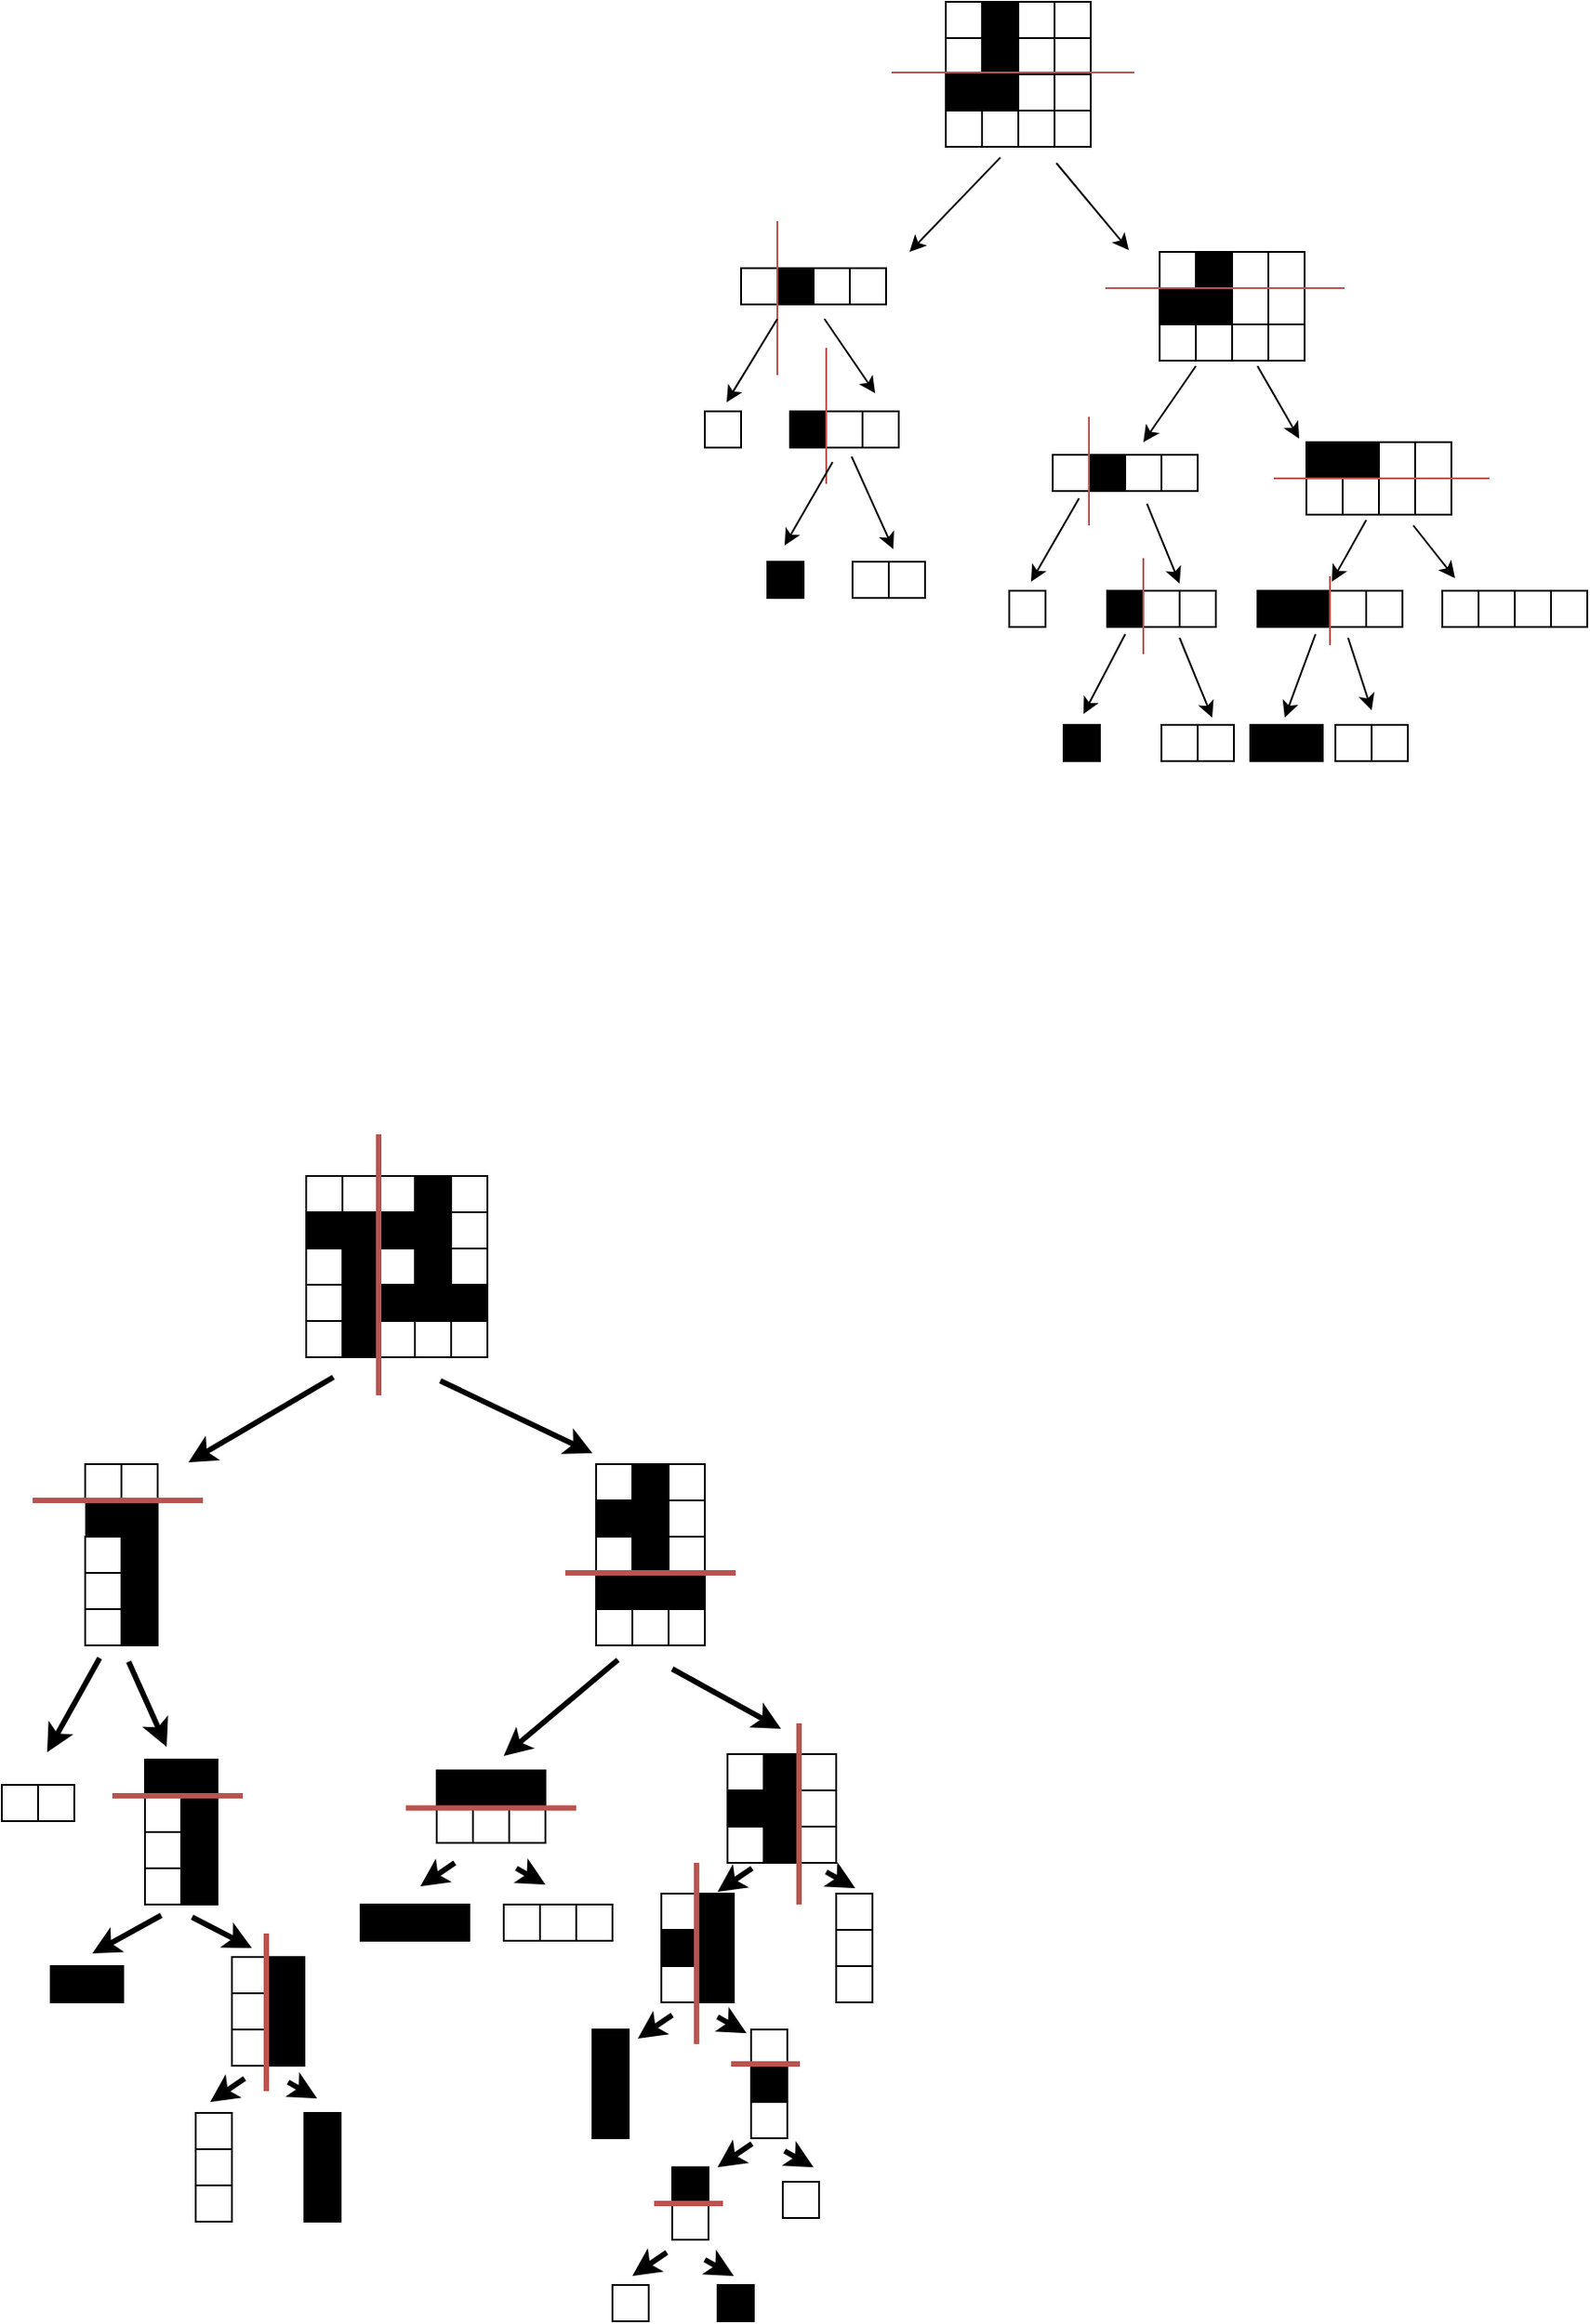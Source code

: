 <mxfile version="16.2.7" type="github">
  <diagram id="fF4O6MARhMldezJA6Yz8" name="Page-1">
    <mxGraphModel dx="2283" dy="301" grid="0" gridSize="10" guides="1" tooltips="1" connect="1" arrows="1" fold="1" page="0" pageScale="1" pageWidth="827" pageHeight="1169" math="0" shadow="0">
      <root>
        <mxCell id="0" />
        <mxCell id="1" parent="0" />
        <mxCell id="GN9jJYbK2JuISig61beu-34" value="" style="shape=table;startSize=0;container=1;collapsible=0;childLayout=tableLayout;fillColor=#FFFFFF;" parent="1" vertex="1">
          <mxGeometry x="-177" y="588" width="80" height="80" as="geometry" />
        </mxCell>
        <mxCell id="GN9jJYbK2JuISig61beu-35" value="" style="shape=tableRow;horizontal=0;startSize=0;swimlaneHead=0;swimlaneBody=0;top=0;left=0;bottom=0;right=0;collapsible=0;dropTarget=0;fillColor=none;points=[[0,0.5],[1,0.5]];portConstraint=eastwest;" parent="GN9jJYbK2JuISig61beu-34" vertex="1">
          <mxGeometry width="80" height="20" as="geometry" />
        </mxCell>
        <mxCell id="GN9jJYbK2JuISig61beu-36" value="" style="shape=partialRectangle;html=1;whiteSpace=wrap;connectable=0;overflow=hidden;fillColor=none;top=0;left=0;bottom=0;right=0;pointerEvents=1;" parent="GN9jJYbK2JuISig61beu-35" vertex="1">
          <mxGeometry width="20" height="20" as="geometry">
            <mxRectangle width="20" height="20" as="alternateBounds" />
          </mxGeometry>
        </mxCell>
        <mxCell id="GN9jJYbK2JuISig61beu-37" value="" style="shape=partialRectangle;html=1;whiteSpace=wrap;connectable=0;overflow=hidden;fillColor=#000000;top=0;left=0;bottom=0;right=0;pointerEvents=1;" parent="GN9jJYbK2JuISig61beu-35" vertex="1">
          <mxGeometry x="20" width="20" height="20" as="geometry">
            <mxRectangle width="20" height="20" as="alternateBounds" />
          </mxGeometry>
        </mxCell>
        <mxCell id="GN9jJYbK2JuISig61beu-38" value="" style="shape=partialRectangle;html=1;whiteSpace=wrap;connectable=0;overflow=hidden;fillColor=none;top=0;left=0;bottom=0;right=0;pointerEvents=1;" parent="GN9jJYbK2JuISig61beu-35" vertex="1">
          <mxGeometry x="40" width="20" height="20" as="geometry">
            <mxRectangle width="20" height="20" as="alternateBounds" />
          </mxGeometry>
        </mxCell>
        <mxCell id="GN9jJYbK2JuISig61beu-39" value="" style="shape=partialRectangle;html=1;whiteSpace=wrap;connectable=0;overflow=hidden;fillColor=none;top=0;left=0;bottom=0;right=0;pointerEvents=1;" parent="GN9jJYbK2JuISig61beu-35" vertex="1">
          <mxGeometry x="60" width="20" height="20" as="geometry">
            <mxRectangle width="20" height="20" as="alternateBounds" />
          </mxGeometry>
        </mxCell>
        <mxCell id="GN9jJYbK2JuISig61beu-40" value="" style="shape=tableRow;horizontal=0;startSize=0;swimlaneHead=0;swimlaneBody=0;top=0;left=0;bottom=0;right=0;collapsible=0;dropTarget=0;fillColor=none;points=[[0,0.5],[1,0.5]];portConstraint=eastwest;" parent="GN9jJYbK2JuISig61beu-34" vertex="1">
          <mxGeometry y="20" width="80" height="20" as="geometry" />
        </mxCell>
        <mxCell id="GN9jJYbK2JuISig61beu-41" value="" style="shape=partialRectangle;html=1;whiteSpace=wrap;connectable=0;overflow=hidden;fillColor=none;top=0;left=0;bottom=0;right=0;pointerEvents=1;" parent="GN9jJYbK2JuISig61beu-40" vertex="1">
          <mxGeometry width="20" height="20" as="geometry">
            <mxRectangle width="20" height="20" as="alternateBounds" />
          </mxGeometry>
        </mxCell>
        <mxCell id="GN9jJYbK2JuISig61beu-42" value="" style="shape=partialRectangle;html=1;whiteSpace=wrap;connectable=0;overflow=hidden;fillColor=#000000;top=0;left=0;bottom=0;right=0;pointerEvents=1;" parent="GN9jJYbK2JuISig61beu-40" vertex="1">
          <mxGeometry x="20" width="20" height="20" as="geometry">
            <mxRectangle width="20" height="20" as="alternateBounds" />
          </mxGeometry>
        </mxCell>
        <mxCell id="GN9jJYbK2JuISig61beu-43" value="" style="shape=partialRectangle;html=1;whiteSpace=wrap;connectable=0;overflow=hidden;fillColor=none;top=0;left=0;bottom=0;right=0;pointerEvents=1;" parent="GN9jJYbK2JuISig61beu-40" vertex="1">
          <mxGeometry x="40" width="20" height="20" as="geometry">
            <mxRectangle width="20" height="20" as="alternateBounds" />
          </mxGeometry>
        </mxCell>
        <mxCell id="GN9jJYbK2JuISig61beu-44" value="" style="shape=partialRectangle;html=1;whiteSpace=wrap;connectable=0;overflow=hidden;fillColor=none;top=0;left=0;bottom=0;right=0;pointerEvents=1;" parent="GN9jJYbK2JuISig61beu-40" vertex="1">
          <mxGeometry x="60" width="20" height="20" as="geometry">
            <mxRectangle width="20" height="20" as="alternateBounds" />
          </mxGeometry>
        </mxCell>
        <mxCell id="GN9jJYbK2JuISig61beu-45" value="" style="shape=tableRow;horizontal=0;startSize=0;swimlaneHead=0;swimlaneBody=0;top=0;left=0;bottom=0;right=0;collapsible=0;dropTarget=0;fillColor=none;points=[[0,0.5],[1,0.5]];portConstraint=eastwest;" parent="GN9jJYbK2JuISig61beu-34" vertex="1">
          <mxGeometry y="40" width="80" height="20" as="geometry" />
        </mxCell>
        <mxCell id="GN9jJYbK2JuISig61beu-46" value="" style="shape=partialRectangle;html=1;whiteSpace=wrap;connectable=0;overflow=hidden;fillColor=#000000;top=0;left=0;bottom=0;right=0;pointerEvents=1;" parent="GN9jJYbK2JuISig61beu-45" vertex="1">
          <mxGeometry width="20" height="20" as="geometry">
            <mxRectangle width="20" height="20" as="alternateBounds" />
          </mxGeometry>
        </mxCell>
        <mxCell id="GN9jJYbK2JuISig61beu-47" value="" style="shape=partialRectangle;html=1;whiteSpace=wrap;connectable=0;overflow=hidden;fillColor=#000000;top=0;left=0;bottom=0;right=0;pointerEvents=1;" parent="GN9jJYbK2JuISig61beu-45" vertex="1">
          <mxGeometry x="20" width="20" height="20" as="geometry">
            <mxRectangle width="20" height="20" as="alternateBounds" />
          </mxGeometry>
        </mxCell>
        <mxCell id="GN9jJYbK2JuISig61beu-48" value="" style="shape=partialRectangle;html=1;whiteSpace=wrap;connectable=0;overflow=hidden;fillColor=none;top=0;left=0;bottom=0;right=0;pointerEvents=1;" parent="GN9jJYbK2JuISig61beu-45" vertex="1">
          <mxGeometry x="40" width="20" height="20" as="geometry">
            <mxRectangle width="20" height="20" as="alternateBounds" />
          </mxGeometry>
        </mxCell>
        <mxCell id="GN9jJYbK2JuISig61beu-49" value="" style="shape=partialRectangle;html=1;whiteSpace=wrap;connectable=0;overflow=hidden;fillColor=none;top=0;left=0;bottom=0;right=0;pointerEvents=1;" parent="GN9jJYbK2JuISig61beu-45" vertex="1">
          <mxGeometry x="60" width="20" height="20" as="geometry">
            <mxRectangle width="20" height="20" as="alternateBounds" />
          </mxGeometry>
        </mxCell>
        <mxCell id="GN9jJYbK2JuISig61beu-50" value="" style="shape=tableRow;horizontal=0;startSize=0;swimlaneHead=0;swimlaneBody=0;top=0;left=0;bottom=0;right=0;collapsible=0;dropTarget=0;fillColor=none;points=[[0,0.5],[1,0.5]];portConstraint=eastwest;" parent="GN9jJYbK2JuISig61beu-34" vertex="1">
          <mxGeometry y="60" width="80" height="20" as="geometry" />
        </mxCell>
        <mxCell id="GN9jJYbK2JuISig61beu-51" value="" style="shape=partialRectangle;html=1;whiteSpace=wrap;connectable=0;overflow=hidden;fillColor=none;top=0;left=0;bottom=0;right=0;pointerEvents=1;" parent="GN9jJYbK2JuISig61beu-50" vertex="1">
          <mxGeometry width="20" height="20" as="geometry">
            <mxRectangle width="20" height="20" as="alternateBounds" />
          </mxGeometry>
        </mxCell>
        <mxCell id="GN9jJYbK2JuISig61beu-52" value="" style="shape=partialRectangle;html=1;whiteSpace=wrap;connectable=0;overflow=hidden;fillColor=none;top=0;left=0;bottom=0;right=0;pointerEvents=1;" parent="GN9jJYbK2JuISig61beu-50" vertex="1">
          <mxGeometry x="20" width="20" height="20" as="geometry">
            <mxRectangle width="20" height="20" as="alternateBounds" />
          </mxGeometry>
        </mxCell>
        <mxCell id="GN9jJYbK2JuISig61beu-53" value="" style="shape=partialRectangle;html=1;whiteSpace=wrap;connectable=0;overflow=hidden;fillColor=none;top=0;left=0;bottom=0;right=0;pointerEvents=1;" parent="GN9jJYbK2JuISig61beu-50" vertex="1">
          <mxGeometry x="40" width="20" height="20" as="geometry">
            <mxRectangle width="20" height="20" as="alternateBounds" />
          </mxGeometry>
        </mxCell>
        <mxCell id="GN9jJYbK2JuISig61beu-54" value="" style="shape=partialRectangle;html=1;whiteSpace=wrap;connectable=0;overflow=hidden;fillColor=none;top=0;left=0;bottom=0;right=0;pointerEvents=1;" parent="GN9jJYbK2JuISig61beu-50" vertex="1">
          <mxGeometry x="60" width="20" height="20" as="geometry">
            <mxRectangle width="20" height="20" as="alternateBounds" />
          </mxGeometry>
        </mxCell>
        <mxCell id="GN9jJYbK2JuISig61beu-55" value="" style="endArrow=none;html=1;rounded=0;fillColor=#f8cecc;strokeColor=#b85450;" parent="1" edge="1">
          <mxGeometry width="50" height="50" relative="1" as="geometry">
            <mxPoint x="-73" y="627" as="sourcePoint" />
            <mxPoint x="-207" y="627" as="targetPoint" />
            <Array as="points">
              <mxPoint x="-146" y="627" />
            </Array>
          </mxGeometry>
        </mxCell>
        <mxCell id="GN9jJYbK2JuISig61beu-60" value="" style="shape=partialRectangle;html=1;whiteSpace=wrap;connectable=0;overflow=hidden;fillColor=none;top=1;left=1;bottom=1;right=1;pointerEvents=1;" parent="1" vertex="1">
          <mxGeometry x="-290" y="735" width="20" height="20" as="geometry">
            <mxRectangle width="20" height="20" as="alternateBounds" />
          </mxGeometry>
        </mxCell>
        <mxCell id="GN9jJYbK2JuISig61beu-61" value="" style="shape=partialRectangle;html=1;whiteSpace=wrap;connectable=0;overflow=hidden;fillColor=#000000;top=1;left=1;bottom=1;right=1;pointerEvents=1;" parent="1" vertex="1">
          <mxGeometry x="-270" y="735" width="20" height="20" as="geometry">
            <mxRectangle width="20" height="20" as="alternateBounds" />
          </mxGeometry>
        </mxCell>
        <mxCell id="GN9jJYbK2JuISig61beu-62" value="" style="shape=partialRectangle;html=1;whiteSpace=wrap;connectable=0;overflow=hidden;fillColor=none;top=1;left=1;bottom=1;right=1;pointerEvents=1;" parent="1" vertex="1">
          <mxGeometry x="-250" y="735" width="20" height="20" as="geometry">
            <mxRectangle width="20" height="20" as="alternateBounds" />
          </mxGeometry>
        </mxCell>
        <mxCell id="GN9jJYbK2JuISig61beu-63" value="" style="shape=partialRectangle;html=1;whiteSpace=wrap;connectable=0;overflow=hidden;fillColor=none;top=1;left=1;bottom=1;right=1;pointerEvents=1;" parent="1" vertex="1">
          <mxGeometry x="-230" y="735" width="20" height="20" as="geometry">
            <mxRectangle width="20" height="20" as="alternateBounds" />
          </mxGeometry>
        </mxCell>
        <mxCell id="GN9jJYbK2JuISig61beu-104" value="" style="shape=partialRectangle;html=1;whiteSpace=wrap;connectable=0;overflow=hidden;fillColor=none;top=1;left=1;bottom=1;right=1;pointerEvents=1;" parent="1" vertex="1">
          <mxGeometry x="-59" y="726" width="20" height="20" as="geometry">
            <mxRectangle width="20" height="20" as="alternateBounds" />
          </mxGeometry>
        </mxCell>
        <mxCell id="GN9jJYbK2JuISig61beu-105" value="" style="shape=partialRectangle;html=1;whiteSpace=wrap;connectable=0;overflow=hidden;fillColor=#000000;top=1;left=1;bottom=1;right=1;pointerEvents=1;" parent="1" vertex="1">
          <mxGeometry x="-39" y="726" width="20" height="20" as="geometry">
            <mxRectangle width="20" height="20" as="alternateBounds" />
          </mxGeometry>
        </mxCell>
        <mxCell id="GN9jJYbK2JuISig61beu-106" value="" style="shape=partialRectangle;html=1;whiteSpace=wrap;connectable=0;overflow=hidden;fillColor=none;top=1;left=1;bottom=1;right=1;pointerEvents=1;" parent="1" vertex="1">
          <mxGeometry x="-19" y="726" width="20" height="20" as="geometry">
            <mxRectangle width="20" height="20" as="alternateBounds" />
          </mxGeometry>
        </mxCell>
        <mxCell id="GN9jJYbK2JuISig61beu-107" value="" style="shape=partialRectangle;html=1;whiteSpace=wrap;connectable=0;overflow=hidden;fillColor=none;top=1;left=1;bottom=1;right=1;pointerEvents=1;" parent="1" vertex="1">
          <mxGeometry x="1" y="726" width="20" height="20" as="geometry">
            <mxRectangle width="20" height="20" as="alternateBounds" />
          </mxGeometry>
        </mxCell>
        <mxCell id="GN9jJYbK2JuISig61beu-108" value="" style="shape=partialRectangle;html=1;whiteSpace=wrap;connectable=0;overflow=hidden;fillColor=#000000;top=1;left=1;bottom=1;right=1;pointerEvents=1;" parent="1" vertex="1">
          <mxGeometry x="-59" y="746" width="20" height="20" as="geometry">
            <mxRectangle width="20" height="20" as="alternateBounds" />
          </mxGeometry>
        </mxCell>
        <mxCell id="GN9jJYbK2JuISig61beu-109" value="" style="shape=partialRectangle;html=1;whiteSpace=wrap;connectable=0;overflow=hidden;fillColor=#000000;top=1;left=1;bottom=1;right=1;pointerEvents=1;" parent="1" vertex="1">
          <mxGeometry x="-39" y="746" width="20" height="20" as="geometry">
            <mxRectangle width="20" height="20" as="alternateBounds" />
          </mxGeometry>
        </mxCell>
        <mxCell id="GN9jJYbK2JuISig61beu-110" value="" style="shape=partialRectangle;html=1;whiteSpace=wrap;connectable=0;overflow=hidden;fillColor=none;top=1;left=1;bottom=1;right=1;pointerEvents=1;" parent="1" vertex="1">
          <mxGeometry x="-19" y="746" width="20" height="20" as="geometry">
            <mxRectangle width="20" height="20" as="alternateBounds" />
          </mxGeometry>
        </mxCell>
        <mxCell id="GN9jJYbK2JuISig61beu-111" value="" style="shape=partialRectangle;html=1;whiteSpace=wrap;connectable=0;overflow=hidden;fillColor=none;top=1;left=1;bottom=1;right=1;pointerEvents=1;" parent="1" vertex="1">
          <mxGeometry x="1" y="746" width="20" height="20" as="geometry">
            <mxRectangle width="20" height="20" as="alternateBounds" />
          </mxGeometry>
        </mxCell>
        <mxCell id="GN9jJYbK2JuISig61beu-112" value="" style="shape=partialRectangle;html=1;whiteSpace=wrap;connectable=0;overflow=hidden;fillColor=none;top=1;left=1;bottom=1;right=1;pointerEvents=1;" parent="1" vertex="1">
          <mxGeometry x="-59" y="766" width="20" height="20" as="geometry">
            <mxRectangle width="20" height="20" as="alternateBounds" />
          </mxGeometry>
        </mxCell>
        <mxCell id="GN9jJYbK2JuISig61beu-113" value="" style="shape=partialRectangle;html=1;whiteSpace=wrap;connectable=0;overflow=hidden;fillColor=none;top=1;left=1;bottom=1;right=1;pointerEvents=1;" parent="1" vertex="1">
          <mxGeometry x="-39" y="766" width="20" height="20" as="geometry">
            <mxRectangle width="20" height="20" as="alternateBounds" />
          </mxGeometry>
        </mxCell>
        <mxCell id="GN9jJYbK2JuISig61beu-114" value="" style="shape=partialRectangle;html=1;whiteSpace=wrap;connectable=0;overflow=hidden;fillColor=none;top=1;left=1;bottom=1;right=1;pointerEvents=1;" parent="1" vertex="1">
          <mxGeometry x="-19" y="766" width="20" height="20" as="geometry">
            <mxRectangle width="20" height="20" as="alternateBounds" />
          </mxGeometry>
        </mxCell>
        <mxCell id="GN9jJYbK2JuISig61beu-115" value="" style="shape=partialRectangle;html=1;whiteSpace=wrap;connectable=0;overflow=hidden;fillColor=none;top=1;left=1;bottom=1;right=1;pointerEvents=1;" parent="1" vertex="1">
          <mxGeometry x="1" y="766" width="20" height="20" as="geometry">
            <mxRectangle width="20" height="20" as="alternateBounds" />
          </mxGeometry>
        </mxCell>
        <mxCell id="GN9jJYbK2JuISig61beu-116" value="" style="endArrow=none;html=1;rounded=0;fillColor=#f8cecc;strokeColor=#b85450;" parent="1" edge="1">
          <mxGeometry width="50" height="50" relative="1" as="geometry">
            <mxPoint x="-270" y="794" as="sourcePoint" />
            <mxPoint x="-270" y="709" as="targetPoint" />
          </mxGeometry>
        </mxCell>
        <mxCell id="GN9jJYbK2JuISig61beu-117" value="" style="shape=partialRectangle;html=1;whiteSpace=wrap;connectable=0;overflow=hidden;fillColor=none;top=1;left=1;bottom=1;right=1;pointerEvents=1;" parent="1" vertex="1">
          <mxGeometry x="-310" y="814" width="20" height="20" as="geometry">
            <mxRectangle width="20" height="20" as="alternateBounds" />
          </mxGeometry>
        </mxCell>
        <mxCell id="GN9jJYbK2JuISig61beu-118" value="" style="shape=partialRectangle;html=1;whiteSpace=wrap;connectable=0;overflow=hidden;fillColor=none;top=1;left=1;bottom=1;right=1;pointerEvents=1;" parent="1" vertex="1">
          <mxGeometry x="-230" y="735" width="20" height="20" as="geometry">
            <mxRectangle width="20" height="20" as="alternateBounds" />
          </mxGeometry>
        </mxCell>
        <mxCell id="GN9jJYbK2JuISig61beu-119" value="" style="shape=partialRectangle;html=1;whiteSpace=wrap;connectable=0;overflow=hidden;fillColor=none;top=1;left=1;bottom=1;right=1;pointerEvents=1;" parent="1" vertex="1">
          <mxGeometry x="-250" y="735" width="20" height="20" as="geometry">
            <mxRectangle width="20" height="20" as="alternateBounds" />
          </mxGeometry>
        </mxCell>
        <mxCell id="GN9jJYbK2JuISig61beu-120" value="" style="shape=partialRectangle;html=1;whiteSpace=wrap;connectable=0;overflow=hidden;fillColor=#000000;top=1;left=1;bottom=1;right=1;pointerEvents=1;" parent="1" vertex="1">
          <mxGeometry x="-263" y="814" width="20" height="20" as="geometry">
            <mxRectangle width="20" height="20" as="alternateBounds" />
          </mxGeometry>
        </mxCell>
        <mxCell id="GN9jJYbK2JuISig61beu-121" value="" style="shape=partialRectangle;html=1;whiteSpace=wrap;connectable=0;overflow=hidden;fillColor=none;top=1;left=1;bottom=1;right=1;pointerEvents=1;" parent="1" vertex="1">
          <mxGeometry x="-223" y="814" width="20" height="20" as="geometry">
            <mxRectangle width="20" height="20" as="alternateBounds" />
          </mxGeometry>
        </mxCell>
        <mxCell id="GN9jJYbK2JuISig61beu-122" value="" style="shape=partialRectangle;html=1;whiteSpace=wrap;connectable=0;overflow=hidden;fillColor=none;top=1;left=1;bottom=1;right=1;pointerEvents=1;" parent="1" vertex="1">
          <mxGeometry x="-243" y="814" width="20" height="20" as="geometry">
            <mxRectangle width="20" height="20" as="alternateBounds" />
          </mxGeometry>
        </mxCell>
        <mxCell id="GN9jJYbK2JuISig61beu-123" value="" style="endArrow=none;html=1;rounded=0;fillColor=#f8cecc;strokeColor=#b85450;" parent="1" edge="1">
          <mxGeometry width="50" height="50" relative="1" as="geometry">
            <mxPoint x="-243" y="854" as="sourcePoint" />
            <mxPoint x="-243" y="779" as="targetPoint" />
          </mxGeometry>
        </mxCell>
        <mxCell id="GN9jJYbK2JuISig61beu-124" value="" style="shape=partialRectangle;html=1;whiteSpace=wrap;connectable=0;overflow=hidden;fillColor=#000000;top=1;left=1;bottom=1;right=1;pointerEvents=1;" parent="1" vertex="1">
          <mxGeometry x="-275.5" y="897" width="20" height="20" as="geometry">
            <mxRectangle width="20" height="20" as="alternateBounds" />
          </mxGeometry>
        </mxCell>
        <mxCell id="GN9jJYbK2JuISig61beu-125" value="" style="shape=partialRectangle;html=1;whiteSpace=wrap;connectable=0;overflow=hidden;fillColor=none;top=1;left=1;bottom=1;right=1;pointerEvents=1;" parent="1" vertex="1">
          <mxGeometry x="-208.5" y="897" width="20" height="20" as="geometry">
            <mxRectangle width="20" height="20" as="alternateBounds" />
          </mxGeometry>
        </mxCell>
        <mxCell id="GN9jJYbK2JuISig61beu-126" value="" style="shape=partialRectangle;html=1;whiteSpace=wrap;connectable=0;overflow=hidden;fillColor=none;top=1;left=1;bottom=1;right=1;pointerEvents=1;" parent="1" vertex="1">
          <mxGeometry x="-228.5" y="897" width="20" height="20" as="geometry">
            <mxRectangle width="20" height="20" as="alternateBounds" />
          </mxGeometry>
        </mxCell>
        <mxCell id="GN9jJYbK2JuISig61beu-127" value="" style="endArrow=none;html=1;rounded=0;fillColor=#f8cecc;strokeColor=#b85450;" parent="1" edge="1">
          <mxGeometry width="50" height="50" relative="1" as="geometry">
            <mxPoint x="-89" y="746" as="sourcePoint" />
            <mxPoint x="43" y="746" as="targetPoint" />
          </mxGeometry>
        </mxCell>
        <mxCell id="GN9jJYbK2JuISig61beu-128" value="" style="shape=partialRectangle;html=1;whiteSpace=wrap;connectable=0;overflow=hidden;fillColor=none;top=1;left=1;bottom=1;right=1;pointerEvents=1;" parent="1" vertex="1">
          <mxGeometry x="-118" y="838" width="20" height="20" as="geometry">
            <mxRectangle width="20" height="20" as="alternateBounds" />
          </mxGeometry>
        </mxCell>
        <mxCell id="GN9jJYbK2JuISig61beu-129" value="" style="shape=partialRectangle;html=1;whiteSpace=wrap;connectable=0;overflow=hidden;fillColor=#000000;top=1;left=1;bottom=1;right=1;pointerEvents=1;" parent="1" vertex="1">
          <mxGeometry x="-98" y="838" width="20" height="20" as="geometry">
            <mxRectangle width="20" height="20" as="alternateBounds" />
          </mxGeometry>
        </mxCell>
        <mxCell id="GN9jJYbK2JuISig61beu-130" value="" style="shape=partialRectangle;html=1;whiteSpace=wrap;connectable=0;overflow=hidden;fillColor=none;top=1;left=1;bottom=1;right=1;pointerEvents=1;" parent="1" vertex="1">
          <mxGeometry x="-78" y="838" width="20" height="20" as="geometry">
            <mxRectangle width="20" height="20" as="alternateBounds" />
          </mxGeometry>
        </mxCell>
        <mxCell id="GN9jJYbK2JuISig61beu-131" value="" style="shape=partialRectangle;html=1;whiteSpace=wrap;connectable=0;overflow=hidden;fillColor=none;top=1;left=1;bottom=1;right=1;pointerEvents=1;" parent="1" vertex="1">
          <mxGeometry x="-58" y="838" width="20" height="20" as="geometry">
            <mxRectangle width="20" height="20" as="alternateBounds" />
          </mxGeometry>
        </mxCell>
        <mxCell id="GN9jJYbK2JuISig61beu-133" value="" style="shape=partialRectangle;html=1;whiteSpace=wrap;connectable=0;overflow=hidden;fillColor=#000000;top=1;left=1;bottom=1;right=1;pointerEvents=1;" parent="1" vertex="1">
          <mxGeometry x="22" y="831" width="20" height="20" as="geometry">
            <mxRectangle width="20" height="20" as="alternateBounds" />
          </mxGeometry>
        </mxCell>
        <mxCell id="GN9jJYbK2JuISig61beu-134" value="" style="shape=partialRectangle;html=1;whiteSpace=wrap;connectable=0;overflow=hidden;fillColor=#000000;top=1;left=1;bottom=1;right=1;pointerEvents=1;" parent="1" vertex="1">
          <mxGeometry x="42" y="831" width="20" height="20" as="geometry">
            <mxRectangle width="20" height="20" as="alternateBounds" />
          </mxGeometry>
        </mxCell>
        <mxCell id="GN9jJYbK2JuISig61beu-135" value="" style="shape=partialRectangle;html=1;whiteSpace=wrap;connectable=0;overflow=hidden;fillColor=none;top=1;left=1;bottom=1;right=1;pointerEvents=1;" parent="1" vertex="1">
          <mxGeometry x="62" y="831" width="20" height="20" as="geometry">
            <mxRectangle width="20" height="20" as="alternateBounds" />
          </mxGeometry>
        </mxCell>
        <mxCell id="GN9jJYbK2JuISig61beu-136" value="" style="shape=partialRectangle;html=1;whiteSpace=wrap;connectable=0;overflow=hidden;fillColor=none;top=1;left=1;bottom=1;right=1;pointerEvents=1;" parent="1" vertex="1">
          <mxGeometry x="82" y="831" width="20" height="20" as="geometry">
            <mxRectangle width="20" height="20" as="alternateBounds" />
          </mxGeometry>
        </mxCell>
        <mxCell id="GN9jJYbK2JuISig61beu-137" value="" style="shape=partialRectangle;html=1;whiteSpace=wrap;connectable=0;overflow=hidden;fillColor=none;top=1;left=1;bottom=1;right=1;pointerEvents=1;" parent="1" vertex="1">
          <mxGeometry x="22" y="851" width="20" height="20" as="geometry">
            <mxRectangle width="20" height="20" as="alternateBounds" />
          </mxGeometry>
        </mxCell>
        <mxCell id="GN9jJYbK2JuISig61beu-138" value="" style="shape=partialRectangle;html=1;whiteSpace=wrap;connectable=0;overflow=hidden;fillColor=none;top=1;left=1;bottom=1;right=1;pointerEvents=1;" parent="1" vertex="1">
          <mxGeometry x="42" y="851" width="20" height="20" as="geometry">
            <mxRectangle width="20" height="20" as="alternateBounds" />
          </mxGeometry>
        </mxCell>
        <mxCell id="GN9jJYbK2JuISig61beu-139" value="" style="shape=partialRectangle;html=1;whiteSpace=wrap;connectable=0;overflow=hidden;fillColor=none;top=1;left=1;bottom=1;right=1;pointerEvents=1;" parent="1" vertex="1">
          <mxGeometry x="62" y="851" width="20" height="20" as="geometry">
            <mxRectangle width="20" height="20" as="alternateBounds" />
          </mxGeometry>
        </mxCell>
        <mxCell id="GN9jJYbK2JuISig61beu-140" value="" style="shape=partialRectangle;html=1;whiteSpace=wrap;connectable=0;overflow=hidden;fillColor=none;top=1;left=1;bottom=1;right=1;pointerEvents=1;" parent="1" vertex="1">
          <mxGeometry x="82" y="851" width="20" height="20" as="geometry">
            <mxRectangle width="20" height="20" as="alternateBounds" />
          </mxGeometry>
        </mxCell>
        <mxCell id="GN9jJYbK2JuISig61beu-141" value="" style="endArrow=none;html=1;rounded=0;fillColor=#f8cecc;strokeColor=#b85450;" parent="1" edge="1">
          <mxGeometry width="50" height="50" relative="1" as="geometry">
            <mxPoint x="-98" y="877" as="sourcePoint" />
            <mxPoint x="-98" y="817" as="targetPoint" />
          </mxGeometry>
        </mxCell>
        <mxCell id="GN9jJYbK2JuISig61beu-142" value="" style="shape=partialRectangle;html=1;whiteSpace=wrap;connectable=0;overflow=hidden;fillColor=none;top=1;left=1;bottom=1;right=1;pointerEvents=1;" parent="1" vertex="1">
          <mxGeometry x="-142" y="913" width="20" height="20" as="geometry">
            <mxRectangle width="20" height="20" as="alternateBounds" />
          </mxGeometry>
        </mxCell>
        <mxCell id="GN9jJYbK2JuISig61beu-143" value="" style="shape=partialRectangle;html=1;whiteSpace=wrap;connectable=0;overflow=hidden;fillColor=#000000;top=1;left=1;bottom=1;right=1;pointerEvents=1;" parent="1" vertex="1">
          <mxGeometry x="-88" y="913" width="20" height="20" as="geometry">
            <mxRectangle width="20" height="20" as="alternateBounds" />
          </mxGeometry>
        </mxCell>
        <mxCell id="GN9jJYbK2JuISig61beu-144" value="" style="shape=partialRectangle;html=1;whiteSpace=wrap;connectable=0;overflow=hidden;fillColor=none;top=1;left=1;bottom=1;right=1;pointerEvents=1;" parent="1" vertex="1">
          <mxGeometry x="-68" y="913" width="20" height="20" as="geometry">
            <mxRectangle width="20" height="20" as="alternateBounds" />
          </mxGeometry>
        </mxCell>
        <mxCell id="GN9jJYbK2JuISig61beu-145" value="" style="shape=partialRectangle;html=1;whiteSpace=wrap;connectable=0;overflow=hidden;fillColor=none;top=1;left=1;bottom=1;right=1;pointerEvents=1;" parent="1" vertex="1">
          <mxGeometry x="-48" y="913" width="20" height="20" as="geometry">
            <mxRectangle width="20" height="20" as="alternateBounds" />
          </mxGeometry>
        </mxCell>
        <mxCell id="GN9jJYbK2JuISig61beu-146" value="" style="endArrow=none;html=1;rounded=0;fillColor=#f8cecc;strokeColor=#b85450;" parent="1" edge="1">
          <mxGeometry width="50" height="50" relative="1" as="geometry">
            <mxPoint x="-68" y="948" as="sourcePoint" />
            <mxPoint x="-68" y="895" as="targetPoint" />
          </mxGeometry>
        </mxCell>
        <mxCell id="GN9jJYbK2JuISig61beu-147" value="" style="shape=partialRectangle;html=1;whiteSpace=wrap;connectable=0;overflow=hidden;fillColor=#000000;top=1;left=1;bottom=1;right=1;pointerEvents=1;" parent="1" vertex="1">
          <mxGeometry x="-112" y="987" width="20" height="20" as="geometry">
            <mxRectangle width="20" height="20" as="alternateBounds" />
          </mxGeometry>
        </mxCell>
        <mxCell id="GN9jJYbK2JuISig61beu-148" value="" style="shape=partialRectangle;html=1;whiteSpace=wrap;connectable=0;overflow=hidden;fillColor=none;top=1;left=1;bottom=1;right=1;pointerEvents=1;" parent="1" vertex="1">
          <mxGeometry x="-58" y="987" width="20" height="20" as="geometry">
            <mxRectangle width="20" height="20" as="alternateBounds" />
          </mxGeometry>
        </mxCell>
        <mxCell id="GN9jJYbK2JuISig61beu-149" value="" style="shape=partialRectangle;html=1;whiteSpace=wrap;connectable=0;overflow=hidden;fillColor=none;top=1;left=1;bottom=1;right=1;pointerEvents=1;" parent="1" vertex="1">
          <mxGeometry x="-38" y="987" width="20" height="20" as="geometry">
            <mxRectangle width="20" height="20" as="alternateBounds" />
          </mxGeometry>
        </mxCell>
        <mxCell id="GN9jJYbK2JuISig61beu-150" value="" style="endArrow=none;html=1;rounded=0;fillColor=#f8cecc;strokeColor=#b85450;" parent="1" edge="1">
          <mxGeometry width="50" height="50" relative="1" as="geometry">
            <mxPoint x="123" y="851" as="sourcePoint" />
            <mxPoint x="4" y="851" as="targetPoint" />
          </mxGeometry>
        </mxCell>
        <mxCell id="GN9jJYbK2JuISig61beu-151" value="" style="shape=partialRectangle;html=1;whiteSpace=wrap;connectable=0;overflow=hidden;fillColor=#000000;top=1;left=1;bottom=1;right=1;pointerEvents=1;" parent="1" vertex="1">
          <mxGeometry x="-5" y="913" width="20" height="20" as="geometry">
            <mxRectangle width="20" height="20" as="alternateBounds" />
          </mxGeometry>
        </mxCell>
        <mxCell id="GN9jJYbK2JuISig61beu-152" value="" style="shape=partialRectangle;html=1;whiteSpace=wrap;connectable=0;overflow=hidden;fillColor=#000000;top=1;left=1;bottom=1;right=1;pointerEvents=1;" parent="1" vertex="1">
          <mxGeometry x="15" y="913" width="20" height="20" as="geometry">
            <mxRectangle width="20" height="20" as="alternateBounds" />
          </mxGeometry>
        </mxCell>
        <mxCell id="GN9jJYbK2JuISig61beu-153" value="" style="shape=partialRectangle;html=1;whiteSpace=wrap;connectable=0;overflow=hidden;fillColor=none;top=1;left=1;bottom=1;right=1;pointerEvents=1;" parent="1" vertex="1">
          <mxGeometry x="35" y="913" width="20" height="20" as="geometry">
            <mxRectangle width="20" height="20" as="alternateBounds" />
          </mxGeometry>
        </mxCell>
        <mxCell id="GN9jJYbK2JuISig61beu-154" value="" style="shape=partialRectangle;html=1;whiteSpace=wrap;connectable=0;overflow=hidden;fillColor=none;top=1;left=1;bottom=1;right=1;pointerEvents=1;" parent="1" vertex="1">
          <mxGeometry x="55" y="913" width="20" height="20" as="geometry">
            <mxRectangle width="20" height="20" as="alternateBounds" />
          </mxGeometry>
        </mxCell>
        <mxCell id="GN9jJYbK2JuISig61beu-155" value="" style="shape=partialRectangle;html=1;whiteSpace=wrap;connectable=0;overflow=hidden;fillColor=none;top=1;left=1;bottom=1;right=1;pointerEvents=1;" parent="1" vertex="1">
          <mxGeometry x="97" y="913" width="20" height="20" as="geometry">
            <mxRectangle width="20" height="20" as="alternateBounds" />
          </mxGeometry>
        </mxCell>
        <mxCell id="GN9jJYbK2JuISig61beu-156" value="" style="shape=partialRectangle;html=1;whiteSpace=wrap;connectable=0;overflow=hidden;fillColor=none;top=1;left=1;bottom=1;right=1;pointerEvents=1;" parent="1" vertex="1">
          <mxGeometry x="117" y="913" width="20" height="20" as="geometry">
            <mxRectangle width="20" height="20" as="alternateBounds" />
          </mxGeometry>
        </mxCell>
        <mxCell id="GN9jJYbK2JuISig61beu-157" value="" style="shape=partialRectangle;html=1;whiteSpace=wrap;connectable=0;overflow=hidden;fillColor=none;top=1;left=1;bottom=1;right=1;pointerEvents=1;" parent="1" vertex="1">
          <mxGeometry x="137" y="913" width="20" height="20" as="geometry">
            <mxRectangle width="20" height="20" as="alternateBounds" />
          </mxGeometry>
        </mxCell>
        <mxCell id="GN9jJYbK2JuISig61beu-158" value="" style="shape=partialRectangle;html=1;whiteSpace=wrap;connectable=0;overflow=hidden;fillColor=none;top=1;left=1;bottom=1;right=1;pointerEvents=1;" parent="1" vertex="1">
          <mxGeometry x="157" y="913" width="20" height="20" as="geometry">
            <mxRectangle width="20" height="20" as="alternateBounds" />
          </mxGeometry>
        </mxCell>
        <mxCell id="GN9jJYbK2JuISig61beu-159" value="" style="endArrow=none;html=1;rounded=0;fillColor=#f8cecc;strokeColor=#b85450;" parent="1" edge="1">
          <mxGeometry width="50" height="50" relative="1" as="geometry">
            <mxPoint x="35" y="943" as="sourcePoint" />
            <mxPoint x="35" y="905" as="targetPoint" />
          </mxGeometry>
        </mxCell>
        <mxCell id="GN9jJYbK2JuISig61beu-160" value="" style="shape=partialRectangle;html=1;whiteSpace=wrap;connectable=0;overflow=hidden;fillColor=#000000;top=1;left=1;bottom=1;right=1;pointerEvents=1;" parent="1" vertex="1">
          <mxGeometry x="-9" y="987" width="20" height="20" as="geometry">
            <mxRectangle width="20" height="20" as="alternateBounds" />
          </mxGeometry>
        </mxCell>
        <mxCell id="GN9jJYbK2JuISig61beu-161" value="" style="shape=partialRectangle;html=1;whiteSpace=wrap;connectable=0;overflow=hidden;fillColor=#000000;top=1;left=1;bottom=1;right=1;pointerEvents=1;" parent="1" vertex="1">
          <mxGeometry x="11" y="987" width="20" height="20" as="geometry">
            <mxRectangle width="20" height="20" as="alternateBounds" />
          </mxGeometry>
        </mxCell>
        <mxCell id="GN9jJYbK2JuISig61beu-162" value="" style="shape=partialRectangle;html=1;whiteSpace=wrap;connectable=0;overflow=hidden;fillColor=none;top=1;left=1;bottom=1;right=1;pointerEvents=1;" parent="1" vertex="1">
          <mxGeometry x="38" y="987" width="20" height="20" as="geometry">
            <mxRectangle width="20" height="20" as="alternateBounds" />
          </mxGeometry>
        </mxCell>
        <mxCell id="GN9jJYbK2JuISig61beu-163" value="" style="shape=partialRectangle;html=1;whiteSpace=wrap;connectable=0;overflow=hidden;fillColor=none;top=1;left=1;bottom=1;right=1;pointerEvents=1;" parent="1" vertex="1">
          <mxGeometry x="58" y="987" width="20" height="20" as="geometry">
            <mxRectangle width="20" height="20" as="alternateBounds" />
          </mxGeometry>
        </mxCell>
        <mxCell id="GN9jJYbK2JuISig61beu-164" value="" style="endArrow=classic;html=1;rounded=0;exitX=0.376;exitY=1.297;exitDx=0;exitDy=0;exitPerimeter=0;" parent="1" source="GN9jJYbK2JuISig61beu-50" edge="1">
          <mxGeometry width="50" height="50" relative="1" as="geometry">
            <mxPoint x="-61" y="757" as="sourcePoint" />
            <mxPoint x="-197" y="726" as="targetPoint" />
          </mxGeometry>
        </mxCell>
        <mxCell id="GN9jJYbK2JuISig61beu-165" value="" style="endArrow=classic;html=1;rounded=0;" parent="1" edge="1">
          <mxGeometry width="50" height="50" relative="1" as="geometry">
            <mxPoint x="-270" y="763" as="sourcePoint" />
            <mxPoint x="-298" y="809" as="targetPoint" />
          </mxGeometry>
        </mxCell>
        <mxCell id="GN9jJYbK2JuISig61beu-166" value="" style="endArrow=classic;html=1;rounded=0;" parent="1" edge="1">
          <mxGeometry width="50" height="50" relative="1" as="geometry">
            <mxPoint x="-244" y="763" as="sourcePoint" />
            <mxPoint x="-216" y="804" as="targetPoint" />
          </mxGeometry>
        </mxCell>
        <mxCell id="GN9jJYbK2JuISig61beu-167" value="" style="endArrow=classic;html=1;rounded=0;" parent="1" edge="1">
          <mxGeometry width="50" height="50" relative="1" as="geometry">
            <mxPoint x="-229" y="839" as="sourcePoint" />
            <mxPoint x="-206" y="890" as="targetPoint" />
          </mxGeometry>
        </mxCell>
        <mxCell id="GN9jJYbK2JuISig61beu-168" value="" style="endArrow=classic;html=1;rounded=0;" parent="1" edge="1">
          <mxGeometry width="50" height="50" relative="1" as="geometry">
            <mxPoint x="-239.5" y="842" as="sourcePoint" />
            <mxPoint x="-266" y="888" as="targetPoint" />
          </mxGeometry>
        </mxCell>
        <mxCell id="GN9jJYbK2JuISig61beu-169" value="" style="endArrow=classic;html=1;rounded=0;" parent="1" edge="1">
          <mxGeometry width="50" height="50" relative="1" as="geometry">
            <mxPoint x="-116" y="677" as="sourcePoint" />
            <mxPoint x="-76" y="725" as="targetPoint" />
          </mxGeometry>
        </mxCell>
        <mxCell id="GN9jJYbK2JuISig61beu-170" value="" style="endArrow=classic;html=1;rounded=0;" parent="1" edge="1">
          <mxGeometry width="50" height="50" relative="1" as="geometry">
            <mxPoint x="-39" y="789" as="sourcePoint" />
            <mxPoint x="-68" y="831" as="targetPoint" />
          </mxGeometry>
        </mxCell>
        <mxCell id="GN9jJYbK2JuISig61beu-171" value="" style="endArrow=classic;html=1;rounded=0;" parent="1" edge="1">
          <mxGeometry width="50" height="50" relative="1" as="geometry">
            <mxPoint x="-5" y="789" as="sourcePoint" />
            <mxPoint x="18" y="829" as="targetPoint" />
          </mxGeometry>
        </mxCell>
        <mxCell id="GN9jJYbK2JuISig61beu-172" value="" style="endArrow=classic;html=1;rounded=0;" parent="1" edge="1">
          <mxGeometry width="50" height="50" relative="1" as="geometry">
            <mxPoint x="-103.5" y="862" as="sourcePoint" />
            <mxPoint x="-130" y="908" as="targetPoint" />
          </mxGeometry>
        </mxCell>
        <mxCell id="GN9jJYbK2JuISig61beu-173" value="" style="endArrow=classic;html=1;rounded=0;" parent="1" edge="1">
          <mxGeometry width="50" height="50" relative="1" as="geometry">
            <mxPoint x="-66" y="865" as="sourcePoint" />
            <mxPoint x="-48" y="909" as="targetPoint" />
          </mxGeometry>
        </mxCell>
        <mxCell id="GN9jJYbK2JuISig61beu-174" value="" style="endArrow=classic;html=1;rounded=0;" parent="1" edge="1">
          <mxGeometry width="50" height="50" relative="1" as="geometry">
            <mxPoint x="55" y="874" as="sourcePoint" />
            <mxPoint x="36" y="908" as="targetPoint" />
          </mxGeometry>
        </mxCell>
        <mxCell id="GN9jJYbK2JuISig61beu-175" value="" style="endArrow=classic;html=1;rounded=0;" parent="1" edge="1">
          <mxGeometry width="50" height="50" relative="1" as="geometry">
            <mxPoint x="45" y="939" as="sourcePoint" />
            <mxPoint x="58" y="979" as="targetPoint" />
          </mxGeometry>
        </mxCell>
        <mxCell id="GN9jJYbK2JuISig61beu-176" value="" style="endArrow=classic;html=1;rounded=0;" parent="1" edge="1">
          <mxGeometry width="50" height="50" relative="1" as="geometry">
            <mxPoint x="-78" y="937" as="sourcePoint" />
            <mxPoint x="-101" y="981" as="targetPoint" />
          </mxGeometry>
        </mxCell>
        <mxCell id="GN9jJYbK2JuISig61beu-177" value="" style="endArrow=classic;html=1;rounded=0;" parent="1" edge="1">
          <mxGeometry width="50" height="50" relative="1" as="geometry">
            <mxPoint x="-48" y="939" as="sourcePoint" />
            <mxPoint x="-30" y="983" as="targetPoint" />
          </mxGeometry>
        </mxCell>
        <mxCell id="GN9jJYbK2JuISig61beu-178" value="" style="endArrow=classic;html=1;rounded=0;" parent="1" edge="1">
          <mxGeometry width="50" height="50" relative="1" as="geometry">
            <mxPoint x="27" y="937" as="sourcePoint" />
            <mxPoint x="10" y="983" as="targetPoint" />
          </mxGeometry>
        </mxCell>
        <mxCell id="JwLJUiRS0nCmO89H3mxO-1" value="" style="endArrow=classic;html=1;rounded=0;" edge="1" parent="1">
          <mxGeometry width="50" height="50" relative="1" as="geometry">
            <mxPoint x="81" y="877" as="sourcePoint" />
            <mxPoint x="104" y="906" as="targetPoint" />
          </mxGeometry>
        </mxCell>
        <mxCell id="JwLJUiRS0nCmO89H3mxO-2" value="" style="shape=table;startSize=0;container=1;collapsible=0;childLayout=tableLayout;" vertex="1" parent="1">
          <mxGeometry x="-530" y="1236" width="100" height="100" as="geometry" />
        </mxCell>
        <mxCell id="JwLJUiRS0nCmO89H3mxO-3" value="" style="shape=tableRow;horizontal=0;startSize=0;swimlaneHead=0;swimlaneBody=0;top=0;left=0;bottom=0;right=0;collapsible=0;dropTarget=0;fillColor=none;points=[[0,0.5],[1,0.5]];portConstraint=eastwest;" vertex="1" parent="JwLJUiRS0nCmO89H3mxO-2">
          <mxGeometry width="100" height="20" as="geometry" />
        </mxCell>
        <mxCell id="JwLJUiRS0nCmO89H3mxO-4" value="" style="shape=partialRectangle;html=1;whiteSpace=wrap;connectable=0;overflow=hidden;fillColor=none;top=1;left=1;bottom=1;right=1;pointerEvents=1;" vertex="1" parent="JwLJUiRS0nCmO89H3mxO-3">
          <mxGeometry width="20" height="20" as="geometry">
            <mxRectangle width="20" height="20" as="alternateBounds" />
          </mxGeometry>
        </mxCell>
        <mxCell id="JwLJUiRS0nCmO89H3mxO-5" value="" style="shape=partialRectangle;html=1;whiteSpace=wrap;connectable=0;overflow=hidden;fillColor=#FFFFFF;top=1;left=1;bottom=1;right=1;pointerEvents=1;" vertex="1" parent="JwLJUiRS0nCmO89H3mxO-3">
          <mxGeometry x="20" width="20" height="20" as="geometry">
            <mxRectangle width="20" height="20" as="alternateBounds" />
          </mxGeometry>
        </mxCell>
        <mxCell id="JwLJUiRS0nCmO89H3mxO-6" value="" style="shape=partialRectangle;html=1;whiteSpace=wrap;connectable=0;overflow=hidden;fillColor=none;top=1;left=1;bottom=1;right=1;pointerEvents=1;" vertex="1" parent="JwLJUiRS0nCmO89H3mxO-3">
          <mxGeometry x="40" width="20" height="20" as="geometry">
            <mxRectangle width="20" height="20" as="alternateBounds" />
          </mxGeometry>
        </mxCell>
        <mxCell id="JwLJUiRS0nCmO89H3mxO-7" value="" style="shape=partialRectangle;html=1;whiteSpace=wrap;connectable=0;overflow=hidden;fillColor=#000000;top=1;left=1;bottom=1;right=1;pointerEvents=1;" vertex="1" parent="JwLJUiRS0nCmO89H3mxO-3">
          <mxGeometry x="60" width="20" height="20" as="geometry">
            <mxRectangle width="20" height="20" as="alternateBounds" />
          </mxGeometry>
        </mxCell>
        <mxCell id="JwLJUiRS0nCmO89H3mxO-8" value="" style="shape=partialRectangle;html=1;whiteSpace=wrap;connectable=0;overflow=hidden;fillColor=none;top=1;left=1;bottom=1;right=1;pointerEvents=1;" vertex="1" parent="JwLJUiRS0nCmO89H3mxO-3">
          <mxGeometry x="80" width="20" height="20" as="geometry">
            <mxRectangle width="20" height="20" as="alternateBounds" />
          </mxGeometry>
        </mxCell>
        <mxCell id="JwLJUiRS0nCmO89H3mxO-9" value="" style="shape=tableRow;horizontal=0;startSize=0;swimlaneHead=0;swimlaneBody=0;top=0;left=0;bottom=0;right=0;collapsible=0;dropTarget=0;fillColor=none;points=[[0,0.5],[1,0.5]];portConstraint=eastwest;" vertex="1" parent="JwLJUiRS0nCmO89H3mxO-2">
          <mxGeometry y="20" width="100" height="20" as="geometry" />
        </mxCell>
        <mxCell id="JwLJUiRS0nCmO89H3mxO-10" value="" style="shape=partialRectangle;html=1;whiteSpace=wrap;connectable=0;overflow=hidden;fillColor=#000000;top=0;left=0;bottom=0;right=0;pointerEvents=1;" vertex="1" parent="JwLJUiRS0nCmO89H3mxO-9">
          <mxGeometry width="20" height="20" as="geometry">
            <mxRectangle width="20" height="20" as="alternateBounds" />
          </mxGeometry>
        </mxCell>
        <mxCell id="JwLJUiRS0nCmO89H3mxO-11" value="" style="shape=partialRectangle;html=1;whiteSpace=wrap;connectable=0;overflow=hidden;fillColor=#000000;top=0;left=0;bottom=0;right=0;pointerEvents=1;" vertex="1" parent="JwLJUiRS0nCmO89H3mxO-9">
          <mxGeometry x="20" width="20" height="20" as="geometry">
            <mxRectangle width="20" height="20" as="alternateBounds" />
          </mxGeometry>
        </mxCell>
        <mxCell id="JwLJUiRS0nCmO89H3mxO-12" value="" style="shape=partialRectangle;html=1;whiteSpace=wrap;connectable=0;overflow=hidden;fillColor=#000000;top=0;left=0;bottom=0;right=0;pointerEvents=1;" vertex="1" parent="JwLJUiRS0nCmO89H3mxO-9">
          <mxGeometry x="40" width="20" height="20" as="geometry">
            <mxRectangle width="20" height="20" as="alternateBounds" />
          </mxGeometry>
        </mxCell>
        <mxCell id="JwLJUiRS0nCmO89H3mxO-13" value="" style="shape=partialRectangle;html=1;whiteSpace=wrap;connectable=0;overflow=hidden;fillColor=#000000;top=1;left=1;bottom=1;right=1;pointerEvents=1;" vertex="1" parent="JwLJUiRS0nCmO89H3mxO-9">
          <mxGeometry x="60" width="20" height="20" as="geometry">
            <mxRectangle width="20" height="20" as="alternateBounds" />
          </mxGeometry>
        </mxCell>
        <mxCell id="JwLJUiRS0nCmO89H3mxO-14" value="" style="shape=partialRectangle;html=1;whiteSpace=wrap;connectable=0;overflow=hidden;fillColor=none;top=1;left=1;bottom=1;right=1;pointerEvents=1;" vertex="1" parent="JwLJUiRS0nCmO89H3mxO-9">
          <mxGeometry x="80" width="20" height="20" as="geometry">
            <mxRectangle width="20" height="20" as="alternateBounds" />
          </mxGeometry>
        </mxCell>
        <mxCell id="JwLJUiRS0nCmO89H3mxO-15" value="" style="shape=tableRow;horizontal=0;startSize=0;swimlaneHead=0;swimlaneBody=0;top=0;left=0;bottom=0;right=0;collapsible=0;dropTarget=0;fillColor=none;points=[[0,0.5],[1,0.5]];portConstraint=eastwest;" vertex="1" parent="JwLJUiRS0nCmO89H3mxO-2">
          <mxGeometry y="40" width="100" height="20" as="geometry" />
        </mxCell>
        <mxCell id="JwLJUiRS0nCmO89H3mxO-16" value="" style="shape=partialRectangle;html=1;whiteSpace=wrap;connectable=0;overflow=hidden;fillColor=none;top=1;left=1;bottom=1;right=1;pointerEvents=1;" vertex="1" parent="JwLJUiRS0nCmO89H3mxO-15">
          <mxGeometry width="20" height="20" as="geometry">
            <mxRectangle width="20" height="20" as="alternateBounds" />
          </mxGeometry>
        </mxCell>
        <mxCell id="JwLJUiRS0nCmO89H3mxO-17" value="" style="shape=partialRectangle;html=1;whiteSpace=wrap;connectable=0;overflow=hidden;fillColor=#000000;top=0;left=0;bottom=0;right=0;pointerEvents=1;" vertex="1" parent="JwLJUiRS0nCmO89H3mxO-15">
          <mxGeometry x="20" width="20" height="20" as="geometry">
            <mxRectangle width="20" height="20" as="alternateBounds" />
          </mxGeometry>
        </mxCell>
        <mxCell id="JwLJUiRS0nCmO89H3mxO-18" value="" style="shape=partialRectangle;html=1;whiteSpace=wrap;connectable=0;overflow=hidden;fillColor=none;top=0;left=0;bottom=0;right=0;pointerEvents=1;" vertex="1" parent="JwLJUiRS0nCmO89H3mxO-15">
          <mxGeometry x="40" width="20" height="20" as="geometry">
            <mxRectangle width="20" height="20" as="alternateBounds" />
          </mxGeometry>
        </mxCell>
        <mxCell id="JwLJUiRS0nCmO89H3mxO-19" value="" style="shape=partialRectangle;html=1;whiteSpace=wrap;connectable=0;overflow=hidden;fillColor=#000000;top=1;left=1;bottom=1;right=1;pointerEvents=1;" vertex="1" parent="JwLJUiRS0nCmO89H3mxO-15">
          <mxGeometry x="60" width="20" height="20" as="geometry">
            <mxRectangle width="20" height="20" as="alternateBounds" />
          </mxGeometry>
        </mxCell>
        <mxCell id="JwLJUiRS0nCmO89H3mxO-20" value="" style="shape=partialRectangle;html=1;whiteSpace=wrap;connectable=0;overflow=hidden;fillColor=none;top=1;left=1;bottom=1;right=1;pointerEvents=1;" vertex="1" parent="JwLJUiRS0nCmO89H3mxO-15">
          <mxGeometry x="80" width="20" height="20" as="geometry">
            <mxRectangle width="20" height="20" as="alternateBounds" />
          </mxGeometry>
        </mxCell>
        <mxCell id="JwLJUiRS0nCmO89H3mxO-21" value="" style="shape=tableRow;horizontal=0;startSize=0;swimlaneHead=0;swimlaneBody=0;top=0;left=0;bottom=0;right=0;collapsible=0;dropTarget=0;fillColor=none;points=[[0,0.5],[1,0.5]];portConstraint=eastwest;" vertex="1" parent="JwLJUiRS0nCmO89H3mxO-2">
          <mxGeometry y="60" width="100" height="20" as="geometry" />
        </mxCell>
        <mxCell id="JwLJUiRS0nCmO89H3mxO-22" value="" style="shape=partialRectangle;html=1;whiteSpace=wrap;connectable=0;overflow=hidden;fillColor=#FFFFFF;top=1;left=1;bottom=1;right=1;pointerEvents=1;" vertex="1" parent="JwLJUiRS0nCmO89H3mxO-21">
          <mxGeometry width="20" height="20" as="geometry">
            <mxRectangle width="20" height="20" as="alternateBounds" />
          </mxGeometry>
        </mxCell>
        <mxCell id="JwLJUiRS0nCmO89H3mxO-23" value="" style="shape=partialRectangle;html=1;whiteSpace=wrap;connectable=0;overflow=hidden;fillColor=#000000;top=1;left=1;bottom=1;right=1;pointerEvents=1;" vertex="1" parent="JwLJUiRS0nCmO89H3mxO-21">
          <mxGeometry x="20" width="20" height="20" as="geometry">
            <mxRectangle width="20" height="20" as="alternateBounds" />
          </mxGeometry>
        </mxCell>
        <mxCell id="JwLJUiRS0nCmO89H3mxO-24" value="" style="shape=partialRectangle;html=1;whiteSpace=wrap;connectable=0;overflow=hidden;fillColor=#000000;top=1;left=1;bottom=1;right=1;pointerEvents=1;" vertex="1" parent="JwLJUiRS0nCmO89H3mxO-21">
          <mxGeometry x="40" width="20" height="20" as="geometry">
            <mxRectangle width="20" height="20" as="alternateBounds" />
          </mxGeometry>
        </mxCell>
        <mxCell id="JwLJUiRS0nCmO89H3mxO-25" value="" style="shape=partialRectangle;html=1;whiteSpace=wrap;connectable=0;overflow=hidden;fillColor=#000000;top=1;left=1;bottom=1;right=1;pointerEvents=1;" vertex="1" parent="JwLJUiRS0nCmO89H3mxO-21">
          <mxGeometry x="60" width="20" height="20" as="geometry">
            <mxRectangle width="20" height="20" as="alternateBounds" />
          </mxGeometry>
        </mxCell>
        <mxCell id="JwLJUiRS0nCmO89H3mxO-26" value="" style="shape=partialRectangle;html=1;whiteSpace=wrap;connectable=0;overflow=hidden;fillColor=#000000;top=1;left=1;bottom=1;right=1;pointerEvents=1;" vertex="1" parent="JwLJUiRS0nCmO89H3mxO-21">
          <mxGeometry x="80" width="20" height="20" as="geometry">
            <mxRectangle width="20" height="20" as="alternateBounds" />
          </mxGeometry>
        </mxCell>
        <mxCell id="JwLJUiRS0nCmO89H3mxO-27" value="" style="shape=tableRow;horizontal=0;startSize=0;swimlaneHead=0;swimlaneBody=0;top=0;left=0;bottom=0;right=0;collapsible=0;dropTarget=0;fillColor=none;points=[[0,0.5],[1,0.5]];portConstraint=eastwest;" vertex="1" parent="JwLJUiRS0nCmO89H3mxO-2">
          <mxGeometry y="80" width="100" height="20" as="geometry" />
        </mxCell>
        <mxCell id="JwLJUiRS0nCmO89H3mxO-28" value="" style="shape=partialRectangle;html=1;whiteSpace=wrap;connectable=0;overflow=hidden;fillColor=none;top=1;left=1;bottom=1;right=1;pointerEvents=1;" vertex="1" parent="JwLJUiRS0nCmO89H3mxO-27">
          <mxGeometry width="20" height="20" as="geometry">
            <mxRectangle width="20" height="20" as="alternateBounds" />
          </mxGeometry>
        </mxCell>
        <mxCell id="JwLJUiRS0nCmO89H3mxO-29" value="" style="shape=partialRectangle;html=1;whiteSpace=wrap;connectable=0;overflow=hidden;fillColor=#000000;top=1;left=1;bottom=1;right=1;pointerEvents=1;" vertex="1" parent="JwLJUiRS0nCmO89H3mxO-27">
          <mxGeometry x="20" width="20" height="20" as="geometry">
            <mxRectangle width="20" height="20" as="alternateBounds" />
          </mxGeometry>
        </mxCell>
        <mxCell id="JwLJUiRS0nCmO89H3mxO-30" value="" style="shape=partialRectangle;html=1;whiteSpace=wrap;connectable=0;overflow=hidden;fillColor=none;top=1;left=1;bottom=1;right=1;pointerEvents=1;" vertex="1" parent="JwLJUiRS0nCmO89H3mxO-27">
          <mxGeometry x="40" width="20" height="20" as="geometry">
            <mxRectangle width="20" height="20" as="alternateBounds" />
          </mxGeometry>
        </mxCell>
        <mxCell id="JwLJUiRS0nCmO89H3mxO-31" value="" style="shape=partialRectangle;html=1;whiteSpace=wrap;connectable=0;overflow=hidden;fillColor=#FFFFFF;top=1;left=1;bottom=1;right=1;pointerEvents=1;" vertex="1" parent="JwLJUiRS0nCmO89H3mxO-27">
          <mxGeometry x="60" width="20" height="20" as="geometry">
            <mxRectangle width="20" height="20" as="alternateBounds" />
          </mxGeometry>
        </mxCell>
        <mxCell id="JwLJUiRS0nCmO89H3mxO-32" value="" style="shape=partialRectangle;html=1;whiteSpace=wrap;connectable=0;overflow=hidden;fillColor=none;top=1;left=1;bottom=1;right=1;pointerEvents=1;" vertex="1" parent="JwLJUiRS0nCmO89H3mxO-27">
          <mxGeometry x="80" width="20" height="20" as="geometry">
            <mxRectangle width="20" height="20" as="alternateBounds" />
          </mxGeometry>
        </mxCell>
        <mxCell id="JwLJUiRS0nCmO89H3mxO-124" value="" style="endArrow=none;html=1;rounded=0;fillColor=#f8cecc;strokeColor=#b85450;strokeWidth=3;" edge="1" parent="1">
          <mxGeometry width="50" height="50" relative="1" as="geometry">
            <mxPoint x="-490" y="1357" as="sourcePoint" />
            <mxPoint x="-490" y="1213" as="targetPoint" />
          </mxGeometry>
        </mxCell>
        <mxCell id="JwLJUiRS0nCmO89H3mxO-125" value="" style="shape=partialRectangle;html=1;whiteSpace=wrap;connectable=0;overflow=hidden;fillColor=none;top=1;left=1;bottom=1;right=1;pointerEvents=1;" vertex="1" parent="1">
          <mxGeometry x="-652" y="1395" width="20" height="20" as="geometry">
            <mxRectangle width="20" height="20" as="alternateBounds" />
          </mxGeometry>
        </mxCell>
        <mxCell id="JwLJUiRS0nCmO89H3mxO-126" value="" style="shape=partialRectangle;html=1;whiteSpace=wrap;connectable=0;overflow=hidden;fillColor=#FFFFFF;top=1;left=1;bottom=1;right=1;pointerEvents=1;" vertex="1" parent="1">
          <mxGeometry x="-632" y="1395" width="20" height="20" as="geometry">
            <mxRectangle width="20" height="20" as="alternateBounds" />
          </mxGeometry>
        </mxCell>
        <mxCell id="JwLJUiRS0nCmO89H3mxO-127" value="" style="shape=partialRectangle;html=1;whiteSpace=wrap;connectable=0;overflow=hidden;fillColor=#000000;top=0;left=0;bottom=0;right=0;pointerEvents=1;" vertex="1" parent="1">
          <mxGeometry x="-652" y="1415" width="20" height="20" as="geometry">
            <mxRectangle width="20" height="20" as="alternateBounds" />
          </mxGeometry>
        </mxCell>
        <mxCell id="JwLJUiRS0nCmO89H3mxO-128" value="" style="shape=partialRectangle;html=1;whiteSpace=wrap;connectable=0;overflow=hidden;fillColor=#000000;top=1;left=1;bottom=1;right=1;pointerEvents=1;" vertex="1" parent="1">
          <mxGeometry x="-632" y="1415" width="20" height="20" as="geometry">
            <mxRectangle width="20" height="20" as="alternateBounds" />
          </mxGeometry>
        </mxCell>
        <mxCell id="JwLJUiRS0nCmO89H3mxO-129" value="" style="shape=partialRectangle;html=1;whiteSpace=wrap;connectable=0;overflow=hidden;fillColor=none;top=1;left=1;bottom=1;right=1;pointerEvents=1;" vertex="1" parent="1">
          <mxGeometry x="-652" y="1435" width="20" height="20" as="geometry">
            <mxRectangle width="20" height="20" as="alternateBounds" />
          </mxGeometry>
        </mxCell>
        <mxCell id="JwLJUiRS0nCmO89H3mxO-130" value="" style="shape=partialRectangle;html=1;whiteSpace=wrap;connectable=0;overflow=hidden;fillColor=#000000;top=1;left=1;bottom=1;right=1;pointerEvents=1;" vertex="1" parent="1">
          <mxGeometry x="-632" y="1435" width="20" height="20" as="geometry">
            <mxRectangle width="20" height="20" as="alternateBounds" />
          </mxGeometry>
        </mxCell>
        <mxCell id="JwLJUiRS0nCmO89H3mxO-131" value="" style="shape=partialRectangle;html=1;whiteSpace=wrap;connectable=0;overflow=hidden;fillColor=#FFFFFF;top=1;left=1;bottom=1;right=1;pointerEvents=1;" vertex="1" parent="1">
          <mxGeometry x="-652" y="1455" width="20" height="20" as="geometry">
            <mxRectangle width="20" height="20" as="alternateBounds" />
          </mxGeometry>
        </mxCell>
        <mxCell id="JwLJUiRS0nCmO89H3mxO-132" value="" style="shape=partialRectangle;html=1;whiteSpace=wrap;connectable=0;overflow=hidden;fillColor=#000000;top=1;left=1;bottom=1;right=1;pointerEvents=1;" vertex="1" parent="1">
          <mxGeometry x="-632" y="1455" width="20" height="20" as="geometry">
            <mxRectangle width="20" height="20" as="alternateBounds" />
          </mxGeometry>
        </mxCell>
        <mxCell id="JwLJUiRS0nCmO89H3mxO-133" value="" style="shape=partialRectangle;html=1;whiteSpace=wrap;connectable=0;overflow=hidden;fillColor=none;top=1;left=1;bottom=1;right=1;pointerEvents=1;" vertex="1" parent="1">
          <mxGeometry x="-652" y="1475" width="20" height="20" as="geometry">
            <mxRectangle width="20" height="20" as="alternateBounds" />
          </mxGeometry>
        </mxCell>
        <mxCell id="JwLJUiRS0nCmO89H3mxO-134" value="" style="shape=partialRectangle;html=1;whiteSpace=wrap;connectable=0;overflow=hidden;fillColor=#000000;top=1;left=1;bottom=1;right=1;pointerEvents=1;" vertex="1" parent="1">
          <mxGeometry x="-632" y="1475" width="20" height="20" as="geometry">
            <mxRectangle width="20" height="20" as="alternateBounds" />
          </mxGeometry>
        </mxCell>
        <mxCell id="JwLJUiRS0nCmO89H3mxO-135" value="" style="shape=partialRectangle;html=1;whiteSpace=wrap;connectable=0;overflow=hidden;fillColor=none;top=1;left=1;bottom=1;right=1;pointerEvents=1;" vertex="1" parent="1">
          <mxGeometry x="-370" y="1395" width="20" height="20" as="geometry">
            <mxRectangle width="20" height="20" as="alternateBounds" />
          </mxGeometry>
        </mxCell>
        <mxCell id="JwLJUiRS0nCmO89H3mxO-136" value="" style="shape=partialRectangle;html=1;whiteSpace=wrap;connectable=0;overflow=hidden;fillColor=#000000;top=1;left=1;bottom=1;right=1;pointerEvents=1;" vertex="1" parent="1">
          <mxGeometry x="-350" y="1395" width="20" height="20" as="geometry">
            <mxRectangle width="20" height="20" as="alternateBounds" />
          </mxGeometry>
        </mxCell>
        <mxCell id="JwLJUiRS0nCmO89H3mxO-137" value="" style="shape=partialRectangle;html=1;whiteSpace=wrap;connectable=0;overflow=hidden;fillColor=none;top=1;left=1;bottom=1;right=1;pointerEvents=1;" vertex="1" parent="1">
          <mxGeometry x="-330" y="1395" width="20" height="20" as="geometry">
            <mxRectangle width="20" height="20" as="alternateBounds" />
          </mxGeometry>
        </mxCell>
        <mxCell id="JwLJUiRS0nCmO89H3mxO-138" value="" style="shape=partialRectangle;html=1;whiteSpace=wrap;connectable=0;overflow=hidden;fillColor=#000000;top=1;left=1;bottom=1;right=1;pointerEvents=1;" vertex="1" parent="1">
          <mxGeometry x="-370" y="1415" width="20" height="20" as="geometry">
            <mxRectangle width="20" height="20" as="alternateBounds" />
          </mxGeometry>
        </mxCell>
        <mxCell id="JwLJUiRS0nCmO89H3mxO-139" value="" style="shape=partialRectangle;html=1;whiteSpace=wrap;connectable=0;overflow=hidden;fillColor=#000000;top=1;left=1;bottom=1;right=1;pointerEvents=1;" vertex="1" parent="1">
          <mxGeometry x="-350" y="1415" width="20" height="20" as="geometry">
            <mxRectangle width="20" height="20" as="alternateBounds" />
          </mxGeometry>
        </mxCell>
        <mxCell id="JwLJUiRS0nCmO89H3mxO-140" value="" style="shape=partialRectangle;html=1;whiteSpace=wrap;connectable=0;overflow=hidden;fillColor=none;top=1;left=1;bottom=1;right=1;pointerEvents=1;" vertex="1" parent="1">
          <mxGeometry x="-330" y="1415" width="20" height="20" as="geometry">
            <mxRectangle width="20" height="20" as="alternateBounds" />
          </mxGeometry>
        </mxCell>
        <mxCell id="JwLJUiRS0nCmO89H3mxO-141" value="" style="shape=partialRectangle;html=1;whiteSpace=wrap;connectable=0;overflow=hidden;fillColor=none;top=1;left=1;bottom=1;right=1;pointerEvents=1;" vertex="1" parent="1">
          <mxGeometry x="-370" y="1435" width="20" height="20" as="geometry">
            <mxRectangle width="20" height="20" as="alternateBounds" />
          </mxGeometry>
        </mxCell>
        <mxCell id="JwLJUiRS0nCmO89H3mxO-142" value="" style="shape=partialRectangle;html=1;whiteSpace=wrap;connectable=0;overflow=hidden;fillColor=#000000;top=1;left=1;bottom=1;right=1;pointerEvents=1;" vertex="1" parent="1">
          <mxGeometry x="-350" y="1435" width="20" height="20" as="geometry">
            <mxRectangle width="20" height="20" as="alternateBounds" />
          </mxGeometry>
        </mxCell>
        <mxCell id="JwLJUiRS0nCmO89H3mxO-143" value="" style="shape=partialRectangle;html=1;whiteSpace=wrap;connectable=0;overflow=hidden;fillColor=none;top=1;left=1;bottom=1;right=1;pointerEvents=1;" vertex="1" parent="1">
          <mxGeometry x="-330" y="1435" width="20" height="20" as="geometry">
            <mxRectangle width="20" height="20" as="alternateBounds" />
          </mxGeometry>
        </mxCell>
        <mxCell id="JwLJUiRS0nCmO89H3mxO-144" value="" style="shape=partialRectangle;html=1;whiteSpace=wrap;connectable=0;overflow=hidden;fillColor=#000000;top=1;left=1;bottom=1;right=1;pointerEvents=1;" vertex="1" parent="1">
          <mxGeometry x="-370" y="1455" width="20" height="20" as="geometry">
            <mxRectangle width="20" height="20" as="alternateBounds" />
          </mxGeometry>
        </mxCell>
        <mxCell id="JwLJUiRS0nCmO89H3mxO-145" value="" style="shape=partialRectangle;html=1;whiteSpace=wrap;connectable=0;overflow=hidden;fillColor=#000000;top=1;left=1;bottom=1;right=1;pointerEvents=1;" vertex="1" parent="1">
          <mxGeometry x="-350" y="1455" width="20" height="20" as="geometry">
            <mxRectangle width="20" height="20" as="alternateBounds" />
          </mxGeometry>
        </mxCell>
        <mxCell id="JwLJUiRS0nCmO89H3mxO-146" value="" style="shape=partialRectangle;html=1;whiteSpace=wrap;connectable=0;overflow=hidden;fillColor=#000000;top=1;left=1;bottom=1;right=1;pointerEvents=1;" vertex="1" parent="1">
          <mxGeometry x="-330" y="1455" width="20" height="20" as="geometry">
            <mxRectangle width="20" height="20" as="alternateBounds" />
          </mxGeometry>
        </mxCell>
        <mxCell id="JwLJUiRS0nCmO89H3mxO-147" value="" style="shape=partialRectangle;html=1;whiteSpace=wrap;connectable=0;overflow=hidden;fillColor=none;top=1;left=1;bottom=1;right=1;pointerEvents=1;" vertex="1" parent="1">
          <mxGeometry x="-370" y="1475" width="20" height="20" as="geometry">
            <mxRectangle width="20" height="20" as="alternateBounds" />
          </mxGeometry>
        </mxCell>
        <mxCell id="JwLJUiRS0nCmO89H3mxO-148" value="" style="shape=partialRectangle;html=1;whiteSpace=wrap;connectable=0;overflow=hidden;fillColor=#FFFFFF;top=1;left=1;bottom=1;right=1;pointerEvents=1;" vertex="1" parent="1">
          <mxGeometry x="-350" y="1475" width="20" height="20" as="geometry">
            <mxRectangle width="20" height="20" as="alternateBounds" />
          </mxGeometry>
        </mxCell>
        <mxCell id="JwLJUiRS0nCmO89H3mxO-149" value="" style="shape=partialRectangle;html=1;whiteSpace=wrap;connectable=0;overflow=hidden;fillColor=none;top=1;left=1;bottom=1;right=1;pointerEvents=1;" vertex="1" parent="1">
          <mxGeometry x="-330" y="1475" width="20" height="20" as="geometry">
            <mxRectangle width="20" height="20" as="alternateBounds" />
          </mxGeometry>
        </mxCell>
        <mxCell id="JwLJUiRS0nCmO89H3mxO-150" value="" style="endArrow=none;html=1;rounded=0;fillColor=#f8cecc;strokeColor=#b85450;strokeWidth=3;" edge="1" parent="1">
          <mxGeometry width="50" height="50" relative="1" as="geometry">
            <mxPoint x="-681" y="1415" as="sourcePoint" />
            <mxPoint x="-587" y="1415" as="targetPoint" />
          </mxGeometry>
        </mxCell>
        <mxCell id="JwLJUiRS0nCmO89H3mxO-151" value="" style="shape=partialRectangle;html=1;whiteSpace=wrap;connectable=0;overflow=hidden;fillColor=#000000;top=1;left=1;bottom=1;right=1;pointerEvents=1;" vertex="1" parent="1">
          <mxGeometry x="-619" y="1558" width="20" height="20" as="geometry">
            <mxRectangle width="20" height="20" as="alternateBounds" />
          </mxGeometry>
        </mxCell>
        <mxCell id="JwLJUiRS0nCmO89H3mxO-152" value="" style="shape=partialRectangle;html=1;whiteSpace=wrap;connectable=0;overflow=hidden;fillColor=#000000;top=1;left=1;bottom=1;right=1;pointerEvents=1;" vertex="1" parent="1">
          <mxGeometry x="-599" y="1558" width="20" height="20" as="geometry">
            <mxRectangle width="20" height="20" as="alternateBounds" />
          </mxGeometry>
        </mxCell>
        <mxCell id="JwLJUiRS0nCmO89H3mxO-153" value="" style="shape=partialRectangle;html=1;whiteSpace=wrap;connectable=0;overflow=hidden;fillColor=none;top=1;left=1;bottom=1;right=1;pointerEvents=1;" vertex="1" parent="1">
          <mxGeometry x="-619" y="1578" width="20" height="20" as="geometry">
            <mxRectangle width="20" height="20" as="alternateBounds" />
          </mxGeometry>
        </mxCell>
        <mxCell id="JwLJUiRS0nCmO89H3mxO-154" value="" style="shape=partialRectangle;html=1;whiteSpace=wrap;connectable=0;overflow=hidden;fillColor=#000000;top=1;left=1;bottom=1;right=1;pointerEvents=1;" vertex="1" parent="1">
          <mxGeometry x="-599" y="1578" width="20" height="20" as="geometry">
            <mxRectangle width="20" height="20" as="alternateBounds" />
          </mxGeometry>
        </mxCell>
        <mxCell id="JwLJUiRS0nCmO89H3mxO-155" value="" style="shape=partialRectangle;html=1;whiteSpace=wrap;connectable=0;overflow=hidden;fillColor=#FFFFFF;top=1;left=1;bottom=1;right=1;pointerEvents=1;" vertex="1" parent="1">
          <mxGeometry x="-619" y="1598" width="20" height="20" as="geometry">
            <mxRectangle width="20" height="20" as="alternateBounds" />
          </mxGeometry>
        </mxCell>
        <mxCell id="JwLJUiRS0nCmO89H3mxO-156" value="" style="shape=partialRectangle;html=1;whiteSpace=wrap;connectable=0;overflow=hidden;fillColor=#000000;top=1;left=1;bottom=1;right=1;pointerEvents=1;" vertex="1" parent="1">
          <mxGeometry x="-599" y="1598" width="20" height="20" as="geometry">
            <mxRectangle width="20" height="20" as="alternateBounds" />
          </mxGeometry>
        </mxCell>
        <mxCell id="JwLJUiRS0nCmO89H3mxO-157" value="" style="shape=partialRectangle;html=1;whiteSpace=wrap;connectable=0;overflow=hidden;fillColor=none;top=1;left=1;bottom=1;right=1;pointerEvents=1;" vertex="1" parent="1">
          <mxGeometry x="-619" y="1618" width="20" height="20" as="geometry">
            <mxRectangle width="20" height="20" as="alternateBounds" />
          </mxGeometry>
        </mxCell>
        <mxCell id="JwLJUiRS0nCmO89H3mxO-158" value="" style="shape=partialRectangle;html=1;whiteSpace=wrap;connectable=0;overflow=hidden;fillColor=#000000;top=1;left=1;bottom=1;right=1;pointerEvents=1;" vertex="1" parent="1">
          <mxGeometry x="-599" y="1618" width="20" height="20" as="geometry">
            <mxRectangle width="20" height="20" as="alternateBounds" />
          </mxGeometry>
        </mxCell>
        <mxCell id="JwLJUiRS0nCmO89H3mxO-159" value="" style="shape=partialRectangle;html=1;whiteSpace=wrap;connectable=0;overflow=hidden;fillColor=none;top=1;left=1;bottom=1;right=1;pointerEvents=1;" vertex="1" parent="1">
          <mxGeometry x="-698" y="1572" width="20" height="20" as="geometry">
            <mxRectangle width="20" height="20" as="alternateBounds" />
          </mxGeometry>
        </mxCell>
        <mxCell id="JwLJUiRS0nCmO89H3mxO-160" value="" style="shape=partialRectangle;html=1;whiteSpace=wrap;connectable=0;overflow=hidden;fillColor=#FFFFFF;top=1;left=1;bottom=1;right=1;pointerEvents=1;" vertex="1" parent="1">
          <mxGeometry x="-678" y="1572" width="20" height="20" as="geometry">
            <mxRectangle width="20" height="20" as="alternateBounds" />
          </mxGeometry>
        </mxCell>
        <mxCell id="JwLJUiRS0nCmO89H3mxO-161" value="" style="endArrow=none;html=1;rounded=0;fillColor=#f8cecc;strokeColor=#b85450;strokeWidth=3;" edge="1" parent="1">
          <mxGeometry width="50" height="50" relative="1" as="geometry">
            <mxPoint x="-637" y="1578" as="sourcePoint" />
            <mxPoint x="-565" y="1578" as="targetPoint" />
          </mxGeometry>
        </mxCell>
        <mxCell id="JwLJUiRS0nCmO89H3mxO-162" value="" style="shape=partialRectangle;html=1;whiteSpace=wrap;connectable=0;overflow=hidden;fillColor=#000000;top=1;left=1;bottom=1;right=1;pointerEvents=1;" vertex="1" parent="1">
          <mxGeometry x="-671" y="1672" width="20" height="20" as="geometry">
            <mxRectangle width="20" height="20" as="alternateBounds" />
          </mxGeometry>
        </mxCell>
        <mxCell id="JwLJUiRS0nCmO89H3mxO-163" value="" style="shape=partialRectangle;html=1;whiteSpace=wrap;connectable=0;overflow=hidden;fillColor=#000000;top=1;left=1;bottom=1;right=1;pointerEvents=1;" vertex="1" parent="1">
          <mxGeometry x="-651" y="1672" width="20" height="20" as="geometry">
            <mxRectangle width="20" height="20" as="alternateBounds" />
          </mxGeometry>
        </mxCell>
        <mxCell id="JwLJUiRS0nCmO89H3mxO-164" value="" style="shape=partialRectangle;html=1;whiteSpace=wrap;connectable=0;overflow=hidden;fillColor=none;top=1;left=1;bottom=1;right=1;pointerEvents=1;" vertex="1" parent="1">
          <mxGeometry x="-571" y="1667" width="20" height="20" as="geometry">
            <mxRectangle width="20" height="20" as="alternateBounds" />
          </mxGeometry>
        </mxCell>
        <mxCell id="JwLJUiRS0nCmO89H3mxO-165" value="" style="shape=partialRectangle;html=1;whiteSpace=wrap;connectable=0;overflow=hidden;fillColor=#000000;top=1;left=1;bottom=1;right=1;pointerEvents=1;" vertex="1" parent="1">
          <mxGeometry x="-551" y="1667" width="20" height="20" as="geometry">
            <mxRectangle width="20" height="20" as="alternateBounds" />
          </mxGeometry>
        </mxCell>
        <mxCell id="JwLJUiRS0nCmO89H3mxO-166" value="" style="shape=partialRectangle;html=1;whiteSpace=wrap;connectable=0;overflow=hidden;fillColor=#FFFFFF;top=1;left=1;bottom=1;right=1;pointerEvents=1;" vertex="1" parent="1">
          <mxGeometry x="-571" y="1687" width="20" height="20" as="geometry">
            <mxRectangle width="20" height="20" as="alternateBounds" />
          </mxGeometry>
        </mxCell>
        <mxCell id="JwLJUiRS0nCmO89H3mxO-167" value="" style="shape=partialRectangle;html=1;whiteSpace=wrap;connectable=0;overflow=hidden;fillColor=#000000;top=1;left=1;bottom=1;right=1;pointerEvents=1;" vertex="1" parent="1">
          <mxGeometry x="-551" y="1687" width="20" height="20" as="geometry">
            <mxRectangle width="20" height="20" as="alternateBounds" />
          </mxGeometry>
        </mxCell>
        <mxCell id="JwLJUiRS0nCmO89H3mxO-168" value="" style="shape=partialRectangle;html=1;whiteSpace=wrap;connectable=0;overflow=hidden;fillColor=none;top=1;left=1;bottom=1;right=1;pointerEvents=1;" vertex="1" parent="1">
          <mxGeometry x="-571" y="1707" width="20" height="20" as="geometry">
            <mxRectangle width="20" height="20" as="alternateBounds" />
          </mxGeometry>
        </mxCell>
        <mxCell id="JwLJUiRS0nCmO89H3mxO-169" value="" style="shape=partialRectangle;html=1;whiteSpace=wrap;connectable=0;overflow=hidden;fillColor=#000000;top=1;left=1;bottom=1;right=1;pointerEvents=1;" vertex="1" parent="1">
          <mxGeometry x="-551" y="1707" width="20" height="20" as="geometry">
            <mxRectangle width="20" height="20" as="alternateBounds" />
          </mxGeometry>
        </mxCell>
        <mxCell id="JwLJUiRS0nCmO89H3mxO-171" value="" style="shape=partialRectangle;html=1;whiteSpace=wrap;connectable=0;overflow=hidden;fillColor=#000000;top=1;left=1;bottom=1;right=1;pointerEvents=1;" vertex="1" parent="1">
          <mxGeometry x="-531" y="1753" width="20" height="20" as="geometry">
            <mxRectangle width="20" height="20" as="alternateBounds" />
          </mxGeometry>
        </mxCell>
        <mxCell id="JwLJUiRS0nCmO89H3mxO-172" value="" style="shape=partialRectangle;html=1;whiteSpace=wrap;connectable=0;overflow=hidden;fillColor=#000000;top=1;left=1;bottom=1;right=1;pointerEvents=1;" vertex="1" parent="1">
          <mxGeometry x="-531" y="1773" width="20" height="20" as="geometry">
            <mxRectangle width="20" height="20" as="alternateBounds" />
          </mxGeometry>
        </mxCell>
        <mxCell id="JwLJUiRS0nCmO89H3mxO-173" value="" style="shape=partialRectangle;html=1;whiteSpace=wrap;connectable=0;overflow=hidden;fillColor=#000000;top=1;left=1;bottom=1;right=1;pointerEvents=1;" vertex="1" parent="1">
          <mxGeometry x="-531" y="1793" width="20" height="20" as="geometry">
            <mxRectangle width="20" height="20" as="alternateBounds" />
          </mxGeometry>
        </mxCell>
        <mxCell id="JwLJUiRS0nCmO89H3mxO-174" value="" style="shape=partialRectangle;html=1;whiteSpace=wrap;connectable=0;overflow=hidden;fillColor=none;top=1;left=1;bottom=1;right=1;pointerEvents=1;" vertex="1" parent="1">
          <mxGeometry x="-591" y="1753" width="20" height="20" as="geometry">
            <mxRectangle width="20" height="20" as="alternateBounds" />
          </mxGeometry>
        </mxCell>
        <mxCell id="JwLJUiRS0nCmO89H3mxO-175" value="" style="shape=partialRectangle;html=1;whiteSpace=wrap;connectable=0;overflow=hidden;fillColor=#FFFFFF;top=1;left=1;bottom=1;right=1;pointerEvents=1;" vertex="1" parent="1">
          <mxGeometry x="-591" y="1773" width="20" height="20" as="geometry">
            <mxRectangle width="20" height="20" as="alternateBounds" />
          </mxGeometry>
        </mxCell>
        <mxCell id="JwLJUiRS0nCmO89H3mxO-176" value="" style="shape=partialRectangle;html=1;whiteSpace=wrap;connectable=0;overflow=hidden;fillColor=none;top=1;left=1;bottom=1;right=1;pointerEvents=1;" vertex="1" parent="1">
          <mxGeometry x="-591" y="1793" width="20" height="20" as="geometry">
            <mxRectangle width="20" height="20" as="alternateBounds" />
          </mxGeometry>
        </mxCell>
        <mxCell id="JwLJUiRS0nCmO89H3mxO-177" value="" style="endArrow=none;html=1;rounded=0;fillColor=#f8cecc;strokeColor=#b85450;strokeWidth=3;" edge="1" parent="1">
          <mxGeometry width="50" height="50" relative="1" as="geometry">
            <mxPoint x="-552" y="1741" as="sourcePoint" />
            <mxPoint x="-552" y="1654" as="targetPoint" />
          </mxGeometry>
        </mxCell>
        <mxCell id="JwLJUiRS0nCmO89H3mxO-178" value="" style="endArrow=none;html=1;rounded=0;fillColor=#f8cecc;strokeColor=#b85450;strokeWidth=3;" edge="1" parent="1">
          <mxGeometry width="50" height="50" relative="1" as="geometry">
            <mxPoint x="-387" y="1455" as="sourcePoint" />
            <mxPoint x="-293" y="1455" as="targetPoint" />
          </mxGeometry>
        </mxCell>
        <mxCell id="JwLJUiRS0nCmO89H3mxO-179" value="" style="shape=partialRectangle;html=1;whiteSpace=wrap;connectable=0;overflow=hidden;fillColor=#000000;top=1;left=1;bottom=1;right=1;pointerEvents=1;" vertex="1" parent="1">
          <mxGeometry x="-458" y="1564" width="20" height="20" as="geometry">
            <mxRectangle width="20" height="20" as="alternateBounds" />
          </mxGeometry>
        </mxCell>
        <mxCell id="JwLJUiRS0nCmO89H3mxO-180" value="" style="shape=partialRectangle;html=1;whiteSpace=wrap;connectable=0;overflow=hidden;fillColor=#000000;top=1;left=1;bottom=1;right=1;pointerEvents=1;" vertex="1" parent="1">
          <mxGeometry x="-438" y="1564" width="20" height="20" as="geometry">
            <mxRectangle width="20" height="20" as="alternateBounds" />
          </mxGeometry>
        </mxCell>
        <mxCell id="JwLJUiRS0nCmO89H3mxO-181" value="" style="shape=partialRectangle;html=1;whiteSpace=wrap;connectable=0;overflow=hidden;fillColor=#000000;top=1;left=1;bottom=1;right=1;pointerEvents=1;" vertex="1" parent="1">
          <mxGeometry x="-418" y="1564" width="20" height="20" as="geometry">
            <mxRectangle width="20" height="20" as="alternateBounds" />
          </mxGeometry>
        </mxCell>
        <mxCell id="JwLJUiRS0nCmO89H3mxO-182" value="" style="shape=partialRectangle;html=1;whiteSpace=wrap;connectable=0;overflow=hidden;fillColor=none;top=1;left=1;bottom=1;right=1;pointerEvents=1;" vertex="1" parent="1">
          <mxGeometry x="-458" y="1584" width="20" height="20" as="geometry">
            <mxRectangle width="20" height="20" as="alternateBounds" />
          </mxGeometry>
        </mxCell>
        <mxCell id="JwLJUiRS0nCmO89H3mxO-183" value="" style="shape=partialRectangle;html=1;whiteSpace=wrap;connectable=0;overflow=hidden;fillColor=#FFFFFF;top=1;left=1;bottom=1;right=1;pointerEvents=1;" vertex="1" parent="1">
          <mxGeometry x="-438" y="1584" width="20" height="20" as="geometry">
            <mxRectangle width="20" height="20" as="alternateBounds" />
          </mxGeometry>
        </mxCell>
        <mxCell id="JwLJUiRS0nCmO89H3mxO-184" value="" style="shape=partialRectangle;html=1;whiteSpace=wrap;connectable=0;overflow=hidden;fillColor=none;top=1;left=1;bottom=1;right=1;pointerEvents=1;" vertex="1" parent="1">
          <mxGeometry x="-418" y="1584" width="20" height="20" as="geometry">
            <mxRectangle width="20" height="20" as="alternateBounds" />
          </mxGeometry>
        </mxCell>
        <mxCell id="JwLJUiRS0nCmO89H3mxO-185" value="" style="shape=partialRectangle;html=1;whiteSpace=wrap;connectable=0;overflow=hidden;fillColor=none;top=1;left=1;bottom=1;right=1;pointerEvents=1;" vertex="1" parent="1">
          <mxGeometry x="-297.5" y="1555" width="20" height="20" as="geometry">
            <mxRectangle width="20" height="20" as="alternateBounds" />
          </mxGeometry>
        </mxCell>
        <mxCell id="JwLJUiRS0nCmO89H3mxO-186" value="" style="shape=partialRectangle;html=1;whiteSpace=wrap;connectable=0;overflow=hidden;fillColor=#000000;top=1;left=1;bottom=1;right=1;pointerEvents=1;" vertex="1" parent="1">
          <mxGeometry x="-277.5" y="1555" width="20" height="20" as="geometry">
            <mxRectangle width="20" height="20" as="alternateBounds" />
          </mxGeometry>
        </mxCell>
        <mxCell id="JwLJUiRS0nCmO89H3mxO-187" value="" style="shape=partialRectangle;html=1;whiteSpace=wrap;connectable=0;overflow=hidden;fillColor=none;top=1;left=1;bottom=1;right=1;pointerEvents=1;" vertex="1" parent="1">
          <mxGeometry x="-257.5" y="1555" width="20" height="20" as="geometry">
            <mxRectangle width="20" height="20" as="alternateBounds" />
          </mxGeometry>
        </mxCell>
        <mxCell id="JwLJUiRS0nCmO89H3mxO-188" value="" style="shape=partialRectangle;html=1;whiteSpace=wrap;connectable=0;overflow=hidden;fillColor=#000000;top=1;left=1;bottom=1;right=1;pointerEvents=1;" vertex="1" parent="1">
          <mxGeometry x="-297.5" y="1575" width="20" height="20" as="geometry">
            <mxRectangle width="20" height="20" as="alternateBounds" />
          </mxGeometry>
        </mxCell>
        <mxCell id="JwLJUiRS0nCmO89H3mxO-189" value="" style="shape=partialRectangle;html=1;whiteSpace=wrap;connectable=0;overflow=hidden;fillColor=#000000;top=1;left=1;bottom=1;right=1;pointerEvents=1;" vertex="1" parent="1">
          <mxGeometry x="-277.5" y="1575" width="20" height="20" as="geometry">
            <mxRectangle width="20" height="20" as="alternateBounds" />
          </mxGeometry>
        </mxCell>
        <mxCell id="JwLJUiRS0nCmO89H3mxO-190" value="" style="shape=partialRectangle;html=1;whiteSpace=wrap;connectable=0;overflow=hidden;fillColor=none;top=1;left=1;bottom=1;right=1;pointerEvents=1;" vertex="1" parent="1">
          <mxGeometry x="-257.5" y="1575" width="20" height="20" as="geometry">
            <mxRectangle width="20" height="20" as="alternateBounds" />
          </mxGeometry>
        </mxCell>
        <mxCell id="JwLJUiRS0nCmO89H3mxO-191" value="" style="shape=partialRectangle;html=1;whiteSpace=wrap;connectable=0;overflow=hidden;fillColor=none;top=1;left=1;bottom=1;right=1;pointerEvents=1;" vertex="1" parent="1">
          <mxGeometry x="-297.5" y="1595" width="20" height="20" as="geometry">
            <mxRectangle width="20" height="20" as="alternateBounds" />
          </mxGeometry>
        </mxCell>
        <mxCell id="JwLJUiRS0nCmO89H3mxO-192" value="" style="shape=partialRectangle;html=1;whiteSpace=wrap;connectable=0;overflow=hidden;fillColor=#000000;top=1;left=1;bottom=1;right=1;pointerEvents=1;" vertex="1" parent="1">
          <mxGeometry x="-277.5" y="1595" width="20" height="20" as="geometry">
            <mxRectangle width="20" height="20" as="alternateBounds" />
          </mxGeometry>
        </mxCell>
        <mxCell id="JwLJUiRS0nCmO89H3mxO-193" value="" style="shape=partialRectangle;html=1;whiteSpace=wrap;connectable=0;overflow=hidden;fillColor=none;top=1;left=1;bottom=1;right=1;pointerEvents=1;" vertex="1" parent="1">
          <mxGeometry x="-257.5" y="1595" width="20" height="20" as="geometry">
            <mxRectangle width="20" height="20" as="alternateBounds" />
          </mxGeometry>
        </mxCell>
        <mxCell id="JwLJUiRS0nCmO89H3mxO-194" value="" style="endArrow=none;html=1;rounded=0;fillColor=#f8cecc;strokeColor=#b85450;strokeWidth=3;" edge="1" parent="1">
          <mxGeometry width="50" height="50" relative="1" as="geometry">
            <mxPoint x="-475" y="1584.71" as="sourcePoint" />
            <mxPoint x="-381" y="1584.71" as="targetPoint" />
          </mxGeometry>
        </mxCell>
        <mxCell id="JwLJUiRS0nCmO89H3mxO-195" value="" style="shape=partialRectangle;html=1;whiteSpace=wrap;connectable=0;overflow=hidden;fillColor=#000000;top=1;left=1;bottom=1;right=1;pointerEvents=1;" vertex="1" parent="1">
          <mxGeometry x="-500" y="1638" width="20" height="20" as="geometry">
            <mxRectangle width="20" height="20" as="alternateBounds" />
          </mxGeometry>
        </mxCell>
        <mxCell id="JwLJUiRS0nCmO89H3mxO-196" value="" style="shape=partialRectangle;html=1;whiteSpace=wrap;connectable=0;overflow=hidden;fillColor=#000000;top=1;left=1;bottom=1;right=1;pointerEvents=1;" vertex="1" parent="1">
          <mxGeometry x="-480" y="1638" width="20" height="20" as="geometry">
            <mxRectangle width="20" height="20" as="alternateBounds" />
          </mxGeometry>
        </mxCell>
        <mxCell id="JwLJUiRS0nCmO89H3mxO-197" value="" style="shape=partialRectangle;html=1;whiteSpace=wrap;connectable=0;overflow=hidden;fillColor=#000000;top=1;left=1;bottom=1;right=1;pointerEvents=1;" vertex="1" parent="1">
          <mxGeometry x="-460" y="1638" width="20" height="20" as="geometry">
            <mxRectangle width="20" height="20" as="alternateBounds" />
          </mxGeometry>
        </mxCell>
        <mxCell id="JwLJUiRS0nCmO89H3mxO-198" value="" style="shape=partialRectangle;html=1;whiteSpace=wrap;connectable=0;overflow=hidden;fillColor=none;top=1;left=1;bottom=1;right=1;pointerEvents=1;" vertex="1" parent="1">
          <mxGeometry x="-421" y="1638" width="20" height="20" as="geometry">
            <mxRectangle width="20" height="20" as="alternateBounds" />
          </mxGeometry>
        </mxCell>
        <mxCell id="JwLJUiRS0nCmO89H3mxO-199" value="" style="shape=partialRectangle;html=1;whiteSpace=wrap;connectable=0;overflow=hidden;fillColor=#FFFFFF;top=1;left=1;bottom=1;right=1;pointerEvents=1;" vertex="1" parent="1">
          <mxGeometry x="-401" y="1638" width="20" height="20" as="geometry">
            <mxRectangle width="20" height="20" as="alternateBounds" />
          </mxGeometry>
        </mxCell>
        <mxCell id="JwLJUiRS0nCmO89H3mxO-200" value="" style="shape=partialRectangle;html=1;whiteSpace=wrap;connectable=0;overflow=hidden;fillColor=none;top=1;left=1;bottom=1;right=1;pointerEvents=1;" vertex="1" parent="1">
          <mxGeometry x="-381" y="1638" width="20" height="20" as="geometry">
            <mxRectangle width="20" height="20" as="alternateBounds" />
          </mxGeometry>
        </mxCell>
        <mxCell id="JwLJUiRS0nCmO89H3mxO-201" value="" style="shape=partialRectangle;html=1;whiteSpace=wrap;connectable=0;overflow=hidden;fillColor=none;top=1;left=1;bottom=1;right=1;pointerEvents=1;" vertex="1" parent="1">
          <mxGeometry x="-334" y="1632" width="20" height="20" as="geometry">
            <mxRectangle width="20" height="20" as="alternateBounds" />
          </mxGeometry>
        </mxCell>
        <mxCell id="JwLJUiRS0nCmO89H3mxO-202" value="" style="shape=partialRectangle;html=1;whiteSpace=wrap;connectable=0;overflow=hidden;fillColor=#000000;top=1;left=1;bottom=1;right=1;pointerEvents=1;" vertex="1" parent="1">
          <mxGeometry x="-314" y="1632" width="20" height="20" as="geometry">
            <mxRectangle width="20" height="20" as="alternateBounds" />
          </mxGeometry>
        </mxCell>
        <mxCell id="JwLJUiRS0nCmO89H3mxO-203" value="" style="shape=partialRectangle;html=1;whiteSpace=wrap;connectable=0;overflow=hidden;fillColor=#000000;top=1;left=1;bottom=1;right=1;pointerEvents=1;" vertex="1" parent="1">
          <mxGeometry x="-334" y="1652" width="20" height="20" as="geometry">
            <mxRectangle width="20" height="20" as="alternateBounds" />
          </mxGeometry>
        </mxCell>
        <mxCell id="JwLJUiRS0nCmO89H3mxO-204" value="" style="shape=partialRectangle;html=1;whiteSpace=wrap;connectable=0;overflow=hidden;fillColor=#000000;top=1;left=1;bottom=1;right=1;pointerEvents=1;" vertex="1" parent="1">
          <mxGeometry x="-314" y="1652" width="20" height="20" as="geometry">
            <mxRectangle width="20" height="20" as="alternateBounds" />
          </mxGeometry>
        </mxCell>
        <mxCell id="JwLJUiRS0nCmO89H3mxO-205" value="" style="shape=partialRectangle;html=1;whiteSpace=wrap;connectable=0;overflow=hidden;fillColor=none;top=1;left=1;bottom=1;right=1;pointerEvents=1;" vertex="1" parent="1">
          <mxGeometry x="-334" y="1672" width="20" height="20" as="geometry">
            <mxRectangle width="20" height="20" as="alternateBounds" />
          </mxGeometry>
        </mxCell>
        <mxCell id="JwLJUiRS0nCmO89H3mxO-206" value="" style="shape=partialRectangle;html=1;whiteSpace=wrap;connectable=0;overflow=hidden;fillColor=#000000;top=1;left=1;bottom=1;right=1;pointerEvents=1;" vertex="1" parent="1">
          <mxGeometry x="-314" y="1672" width="20" height="20" as="geometry">
            <mxRectangle width="20" height="20" as="alternateBounds" />
          </mxGeometry>
        </mxCell>
        <mxCell id="JwLJUiRS0nCmO89H3mxO-207" value="" style="shape=partialRectangle;html=1;whiteSpace=wrap;connectable=0;overflow=hidden;fillColor=none;top=1;left=1;bottom=1;right=1;pointerEvents=1;" vertex="1" parent="1">
          <mxGeometry x="-237.5" y="1632" width="20" height="20" as="geometry">
            <mxRectangle width="20" height="20" as="alternateBounds" />
          </mxGeometry>
        </mxCell>
        <mxCell id="JwLJUiRS0nCmO89H3mxO-208" value="" style="shape=partialRectangle;html=1;whiteSpace=wrap;connectable=0;overflow=hidden;fillColor=none;top=1;left=1;bottom=1;right=1;pointerEvents=1;" vertex="1" parent="1">
          <mxGeometry x="-237.5" y="1652" width="20" height="20" as="geometry">
            <mxRectangle width="20" height="20" as="alternateBounds" />
          </mxGeometry>
        </mxCell>
        <mxCell id="JwLJUiRS0nCmO89H3mxO-209" value="" style="shape=partialRectangle;html=1;whiteSpace=wrap;connectable=0;overflow=hidden;fillColor=none;top=1;left=1;bottom=1;right=1;pointerEvents=1;" vertex="1" parent="1">
          <mxGeometry x="-237.5" y="1672" width="20" height="20" as="geometry">
            <mxRectangle width="20" height="20" as="alternateBounds" />
          </mxGeometry>
        </mxCell>
        <mxCell id="JwLJUiRS0nCmO89H3mxO-210" value="" style="shape=partialRectangle;html=1;whiteSpace=wrap;connectable=0;overflow=hidden;fillColor=#000000;top=1;left=1;bottom=1;right=1;pointerEvents=1;" vertex="1" parent="1">
          <mxGeometry x="-372" y="1707" width="20" height="20" as="geometry">
            <mxRectangle width="20" height="20" as="alternateBounds" />
          </mxGeometry>
        </mxCell>
        <mxCell id="JwLJUiRS0nCmO89H3mxO-211" value="" style="shape=partialRectangle;html=1;whiteSpace=wrap;connectable=0;overflow=hidden;fillColor=#000000;top=1;left=1;bottom=1;right=1;pointerEvents=1;" vertex="1" parent="1">
          <mxGeometry x="-372" y="1727" width="20" height="20" as="geometry">
            <mxRectangle width="20" height="20" as="alternateBounds" />
          </mxGeometry>
        </mxCell>
        <mxCell id="JwLJUiRS0nCmO89H3mxO-212" value="" style="shape=partialRectangle;html=1;whiteSpace=wrap;connectable=0;overflow=hidden;fillColor=#000000;top=1;left=1;bottom=1;right=1;pointerEvents=1;" vertex="1" parent="1">
          <mxGeometry x="-372" y="1747" width="20" height="20" as="geometry">
            <mxRectangle width="20" height="20" as="alternateBounds" />
          </mxGeometry>
        </mxCell>
        <mxCell id="JwLJUiRS0nCmO89H3mxO-213" value="" style="shape=partialRectangle;html=1;whiteSpace=wrap;connectable=0;overflow=hidden;fillColor=none;top=1;left=1;bottom=1;right=1;pointerEvents=1;" vertex="1" parent="1">
          <mxGeometry x="-284.5" y="1707" width="20" height="20" as="geometry">
            <mxRectangle width="20" height="20" as="alternateBounds" />
          </mxGeometry>
        </mxCell>
        <mxCell id="JwLJUiRS0nCmO89H3mxO-214" value="" style="shape=partialRectangle;html=1;whiteSpace=wrap;connectable=0;overflow=hidden;fillColor=#000000;top=1;left=1;bottom=1;right=1;pointerEvents=1;" vertex="1" parent="1">
          <mxGeometry x="-284.5" y="1727" width="20" height="20" as="geometry">
            <mxRectangle width="20" height="20" as="alternateBounds" />
          </mxGeometry>
        </mxCell>
        <mxCell id="JwLJUiRS0nCmO89H3mxO-215" value="" style="shape=partialRectangle;html=1;whiteSpace=wrap;connectable=0;overflow=hidden;fillColor=none;top=1;left=1;bottom=1;right=1;pointerEvents=1;" vertex="1" parent="1">
          <mxGeometry x="-284.5" y="1747" width="20" height="20" as="geometry">
            <mxRectangle width="20" height="20" as="alternateBounds" />
          </mxGeometry>
        </mxCell>
        <mxCell id="JwLJUiRS0nCmO89H3mxO-216" value="" style="shape=partialRectangle;html=1;whiteSpace=wrap;connectable=0;overflow=hidden;fillColor=#000000;top=1;left=1;bottom=1;right=1;pointerEvents=1;" vertex="1" parent="1">
          <mxGeometry x="-328" y="1783" width="20" height="20" as="geometry">
            <mxRectangle width="20" height="20" as="alternateBounds" />
          </mxGeometry>
        </mxCell>
        <mxCell id="JwLJUiRS0nCmO89H3mxO-217" value="" style="shape=partialRectangle;html=1;whiteSpace=wrap;connectable=0;overflow=hidden;fillColor=none;top=1;left=1;bottom=1;right=1;pointerEvents=1;" vertex="1" parent="1">
          <mxGeometry x="-328" y="1803" width="20" height="20" as="geometry">
            <mxRectangle width="20" height="20" as="alternateBounds" />
          </mxGeometry>
        </mxCell>
        <mxCell id="JwLJUiRS0nCmO89H3mxO-218" value="" style="shape=partialRectangle;html=1;whiteSpace=wrap;connectable=0;overflow=hidden;fillColor=none;top=1;left=1;bottom=1;right=1;pointerEvents=1;" vertex="1" parent="1">
          <mxGeometry x="-267" y="1791" width="20" height="20" as="geometry">
            <mxRectangle width="20" height="20" as="alternateBounds" />
          </mxGeometry>
        </mxCell>
        <mxCell id="JwLJUiRS0nCmO89H3mxO-219" value="" style="shape=partialRectangle;html=1;whiteSpace=wrap;connectable=0;overflow=hidden;fillColor=none;top=1;left=1;bottom=1;right=1;pointerEvents=1;" vertex="1" parent="1">
          <mxGeometry x="-361" y="1848" width="20" height="20" as="geometry">
            <mxRectangle width="20" height="20" as="alternateBounds" />
          </mxGeometry>
        </mxCell>
        <mxCell id="JwLJUiRS0nCmO89H3mxO-220" value="" style="shape=partialRectangle;html=1;whiteSpace=wrap;connectable=0;overflow=hidden;fillColor=#000000;top=1;left=1;bottom=1;right=1;pointerEvents=1;" vertex="1" parent="1">
          <mxGeometry x="-303" y="1848" width="20" height="20" as="geometry">
            <mxRectangle width="20" height="20" as="alternateBounds" />
          </mxGeometry>
        </mxCell>
        <mxCell id="JwLJUiRS0nCmO89H3mxO-221" value="" style="endArrow=none;html=1;rounded=0;fillColor=#f8cecc;strokeColor=#b85450;strokeWidth=3;" edge="1" parent="1">
          <mxGeometry width="50" height="50" relative="1" as="geometry">
            <mxPoint x="-258" y="1538" as="sourcePoint" />
            <mxPoint x="-258" y="1638" as="targetPoint" />
          </mxGeometry>
        </mxCell>
        <mxCell id="JwLJUiRS0nCmO89H3mxO-222" value="" style="endArrow=none;html=1;rounded=0;fillColor=#f8cecc;strokeColor=#b85450;strokeWidth=3;" edge="1" parent="1">
          <mxGeometry width="50" height="50" relative="1" as="geometry">
            <mxPoint x="-314.57" y="1615" as="sourcePoint" />
            <mxPoint x="-314.57" y="1715" as="targetPoint" />
          </mxGeometry>
        </mxCell>
        <mxCell id="JwLJUiRS0nCmO89H3mxO-223" value="" style="endArrow=none;html=1;rounded=0;fillColor=#f8cecc;strokeColor=#b85450;strokeWidth=3;" edge="1" parent="1">
          <mxGeometry width="50" height="50" relative="1" as="geometry">
            <mxPoint x="-257.5" y="1726" as="sourcePoint" />
            <mxPoint x="-295.5" y="1726" as="targetPoint" />
          </mxGeometry>
        </mxCell>
        <mxCell id="JwLJUiRS0nCmO89H3mxO-224" value="" style="endArrow=none;html=1;rounded=0;fillColor=#f8cecc;strokeColor=#b85450;strokeWidth=3;" edge="1" parent="1">
          <mxGeometry width="50" height="50" relative="1" as="geometry">
            <mxPoint x="-300" y="1803" as="sourcePoint" />
            <mxPoint x="-338" y="1803" as="targetPoint" />
          </mxGeometry>
        </mxCell>
        <mxCell id="JwLJUiRS0nCmO89H3mxO-225" value="" style="endArrow=classic;html=1;rounded=0;strokeWidth=3;" edge="1" parent="1">
          <mxGeometry width="50" height="50" relative="1" as="geometry">
            <mxPoint x="-515" y="1347" as="sourcePoint" />
            <mxPoint x="-595" y="1394" as="targetPoint" />
          </mxGeometry>
        </mxCell>
        <mxCell id="JwLJUiRS0nCmO89H3mxO-226" value="" style="endArrow=classic;html=1;rounded=0;strokeWidth=3;" edge="1" parent="1">
          <mxGeometry width="50" height="50" relative="1" as="geometry">
            <mxPoint x="-456" y="1349" as="sourcePoint" />
            <mxPoint x="-372" y="1389" as="targetPoint" />
          </mxGeometry>
        </mxCell>
        <mxCell id="JwLJUiRS0nCmO89H3mxO-227" value="" style="endArrow=classic;html=1;rounded=0;strokeWidth=3;" edge="1" parent="1">
          <mxGeometry width="50" height="50" relative="1" as="geometry">
            <mxPoint x="-644" y="1502" as="sourcePoint" />
            <mxPoint x="-673" y="1554" as="targetPoint" />
          </mxGeometry>
        </mxCell>
        <mxCell id="JwLJUiRS0nCmO89H3mxO-228" value="" style="endArrow=classic;html=1;rounded=0;strokeWidth=3;" edge="1" parent="1">
          <mxGeometry width="50" height="50" relative="1" as="geometry">
            <mxPoint x="-628" y="1504" as="sourcePoint" />
            <mxPoint x="-607" y="1551" as="targetPoint" />
          </mxGeometry>
        </mxCell>
        <mxCell id="JwLJUiRS0nCmO89H3mxO-229" value="" style="endArrow=classic;html=1;rounded=0;strokeWidth=3;" edge="1" parent="1">
          <mxGeometry width="50" height="50" relative="1" as="geometry">
            <mxPoint x="-610" y="1644" as="sourcePoint" />
            <mxPoint x="-648" y="1665" as="targetPoint" />
          </mxGeometry>
        </mxCell>
        <mxCell id="JwLJUiRS0nCmO89H3mxO-230" value="" style="endArrow=classic;html=1;rounded=0;strokeWidth=3;" edge="1" parent="1">
          <mxGeometry width="50" height="50" relative="1" as="geometry">
            <mxPoint x="-593" y="1645" as="sourcePoint" />
            <mxPoint x="-560" y="1662" as="targetPoint" />
          </mxGeometry>
        </mxCell>
        <mxCell id="JwLJUiRS0nCmO89H3mxO-231" value="" style="endArrow=classic;html=1;rounded=0;strokeWidth=3;" edge="1" parent="1">
          <mxGeometry width="50" height="50" relative="1" as="geometry">
            <mxPoint x="-358" y="1503" as="sourcePoint" />
            <mxPoint x="-421" y="1556" as="targetPoint" />
          </mxGeometry>
        </mxCell>
        <mxCell id="JwLJUiRS0nCmO89H3mxO-232" value="" style="endArrow=classic;html=1;rounded=0;strokeWidth=3;" edge="1" parent="1">
          <mxGeometry width="50" height="50" relative="1" as="geometry">
            <mxPoint x="-328" y="1508" as="sourcePoint" />
            <mxPoint x="-268" y="1541" as="targetPoint" />
          </mxGeometry>
        </mxCell>
        <mxCell id="JwLJUiRS0nCmO89H3mxO-233" value="" style="endArrow=classic;html=1;rounded=0;strokeWidth=3;" edge="1" parent="1">
          <mxGeometry width="50" height="50" relative="1" as="geometry">
            <mxPoint x="-564" y="1734" as="sourcePoint" />
            <mxPoint x="-583" y="1747" as="targetPoint" />
          </mxGeometry>
        </mxCell>
        <mxCell id="JwLJUiRS0nCmO89H3mxO-234" value="" style="endArrow=classic;html=1;rounded=0;strokeWidth=3;" edge="1" parent="1">
          <mxGeometry width="50" height="50" relative="1" as="geometry">
            <mxPoint x="-540" y="1736" as="sourcePoint" />
            <mxPoint x="-524" y="1745" as="targetPoint" />
          </mxGeometry>
        </mxCell>
        <mxCell id="JwLJUiRS0nCmO89H3mxO-235" value="" style="endArrow=classic;html=1;rounded=0;strokeWidth=3;" edge="1" parent="1">
          <mxGeometry width="50" height="50" relative="1" as="geometry">
            <mxPoint x="-448" y="1615" as="sourcePoint" />
            <mxPoint x="-467" y="1628" as="targetPoint" />
          </mxGeometry>
        </mxCell>
        <mxCell id="JwLJUiRS0nCmO89H3mxO-236" value="" style="endArrow=classic;html=1;rounded=0;strokeWidth=3;" edge="1" parent="1">
          <mxGeometry width="50" height="50" relative="1" as="geometry">
            <mxPoint x="-414" y="1618" as="sourcePoint" />
            <mxPoint x="-398" y="1627" as="targetPoint" />
          </mxGeometry>
        </mxCell>
        <mxCell id="JwLJUiRS0nCmO89H3mxO-237" value="" style="endArrow=classic;html=1;rounded=0;strokeWidth=3;" edge="1" parent="1">
          <mxGeometry width="50" height="50" relative="1" as="geometry">
            <mxPoint x="-284" y="1618" as="sourcePoint" />
            <mxPoint x="-303" y="1631" as="targetPoint" />
          </mxGeometry>
        </mxCell>
        <mxCell id="JwLJUiRS0nCmO89H3mxO-238" value="" style="endArrow=classic;html=1;rounded=0;strokeWidth=3;" edge="1" parent="1">
          <mxGeometry width="50" height="50" relative="1" as="geometry">
            <mxPoint x="-243" y="1620" as="sourcePoint" />
            <mxPoint x="-227" y="1629" as="targetPoint" />
          </mxGeometry>
        </mxCell>
        <mxCell id="JwLJUiRS0nCmO89H3mxO-239" value="" style="endArrow=classic;html=1;rounded=0;strokeWidth=3;" edge="1" parent="1">
          <mxGeometry width="50" height="50" relative="1" as="geometry">
            <mxPoint x="-328" y="1699" as="sourcePoint" />
            <mxPoint x="-347" y="1712" as="targetPoint" />
          </mxGeometry>
        </mxCell>
        <mxCell id="JwLJUiRS0nCmO89H3mxO-240" value="" style="endArrow=classic;html=1;rounded=0;strokeWidth=3;" edge="1" parent="1">
          <mxGeometry width="50" height="50" relative="1" as="geometry">
            <mxPoint x="-303" y="1700" as="sourcePoint" />
            <mxPoint x="-287" y="1709" as="targetPoint" />
          </mxGeometry>
        </mxCell>
        <mxCell id="JwLJUiRS0nCmO89H3mxO-241" value="" style="endArrow=classic;html=1;rounded=0;strokeWidth=3;" edge="1" parent="1">
          <mxGeometry width="50" height="50" relative="1" as="geometry">
            <mxPoint x="-266" y="1774" as="sourcePoint" />
            <mxPoint x="-250" y="1783" as="targetPoint" />
          </mxGeometry>
        </mxCell>
        <mxCell id="JwLJUiRS0nCmO89H3mxO-242" value="" style="endArrow=classic;html=1;rounded=0;strokeWidth=3;" edge="1" parent="1">
          <mxGeometry width="50" height="50" relative="1" as="geometry">
            <mxPoint x="-284" y="1770" as="sourcePoint" />
            <mxPoint x="-303" y="1783" as="targetPoint" />
          </mxGeometry>
        </mxCell>
        <mxCell id="JwLJUiRS0nCmO89H3mxO-243" value="" style="endArrow=classic;html=1;rounded=0;strokeWidth=3;" edge="1" parent="1">
          <mxGeometry width="50" height="50" relative="1" as="geometry">
            <mxPoint x="-331" y="1830" as="sourcePoint" />
            <mxPoint x="-350" y="1843" as="targetPoint" />
          </mxGeometry>
        </mxCell>
        <mxCell id="JwLJUiRS0nCmO89H3mxO-244" value="" style="endArrow=classic;html=1;rounded=0;strokeWidth=3;" edge="1" parent="1">
          <mxGeometry width="50" height="50" relative="1" as="geometry">
            <mxPoint x="-310" y="1834" as="sourcePoint" />
            <mxPoint x="-294" y="1843" as="targetPoint" />
          </mxGeometry>
        </mxCell>
      </root>
    </mxGraphModel>
  </diagram>
</mxfile>
